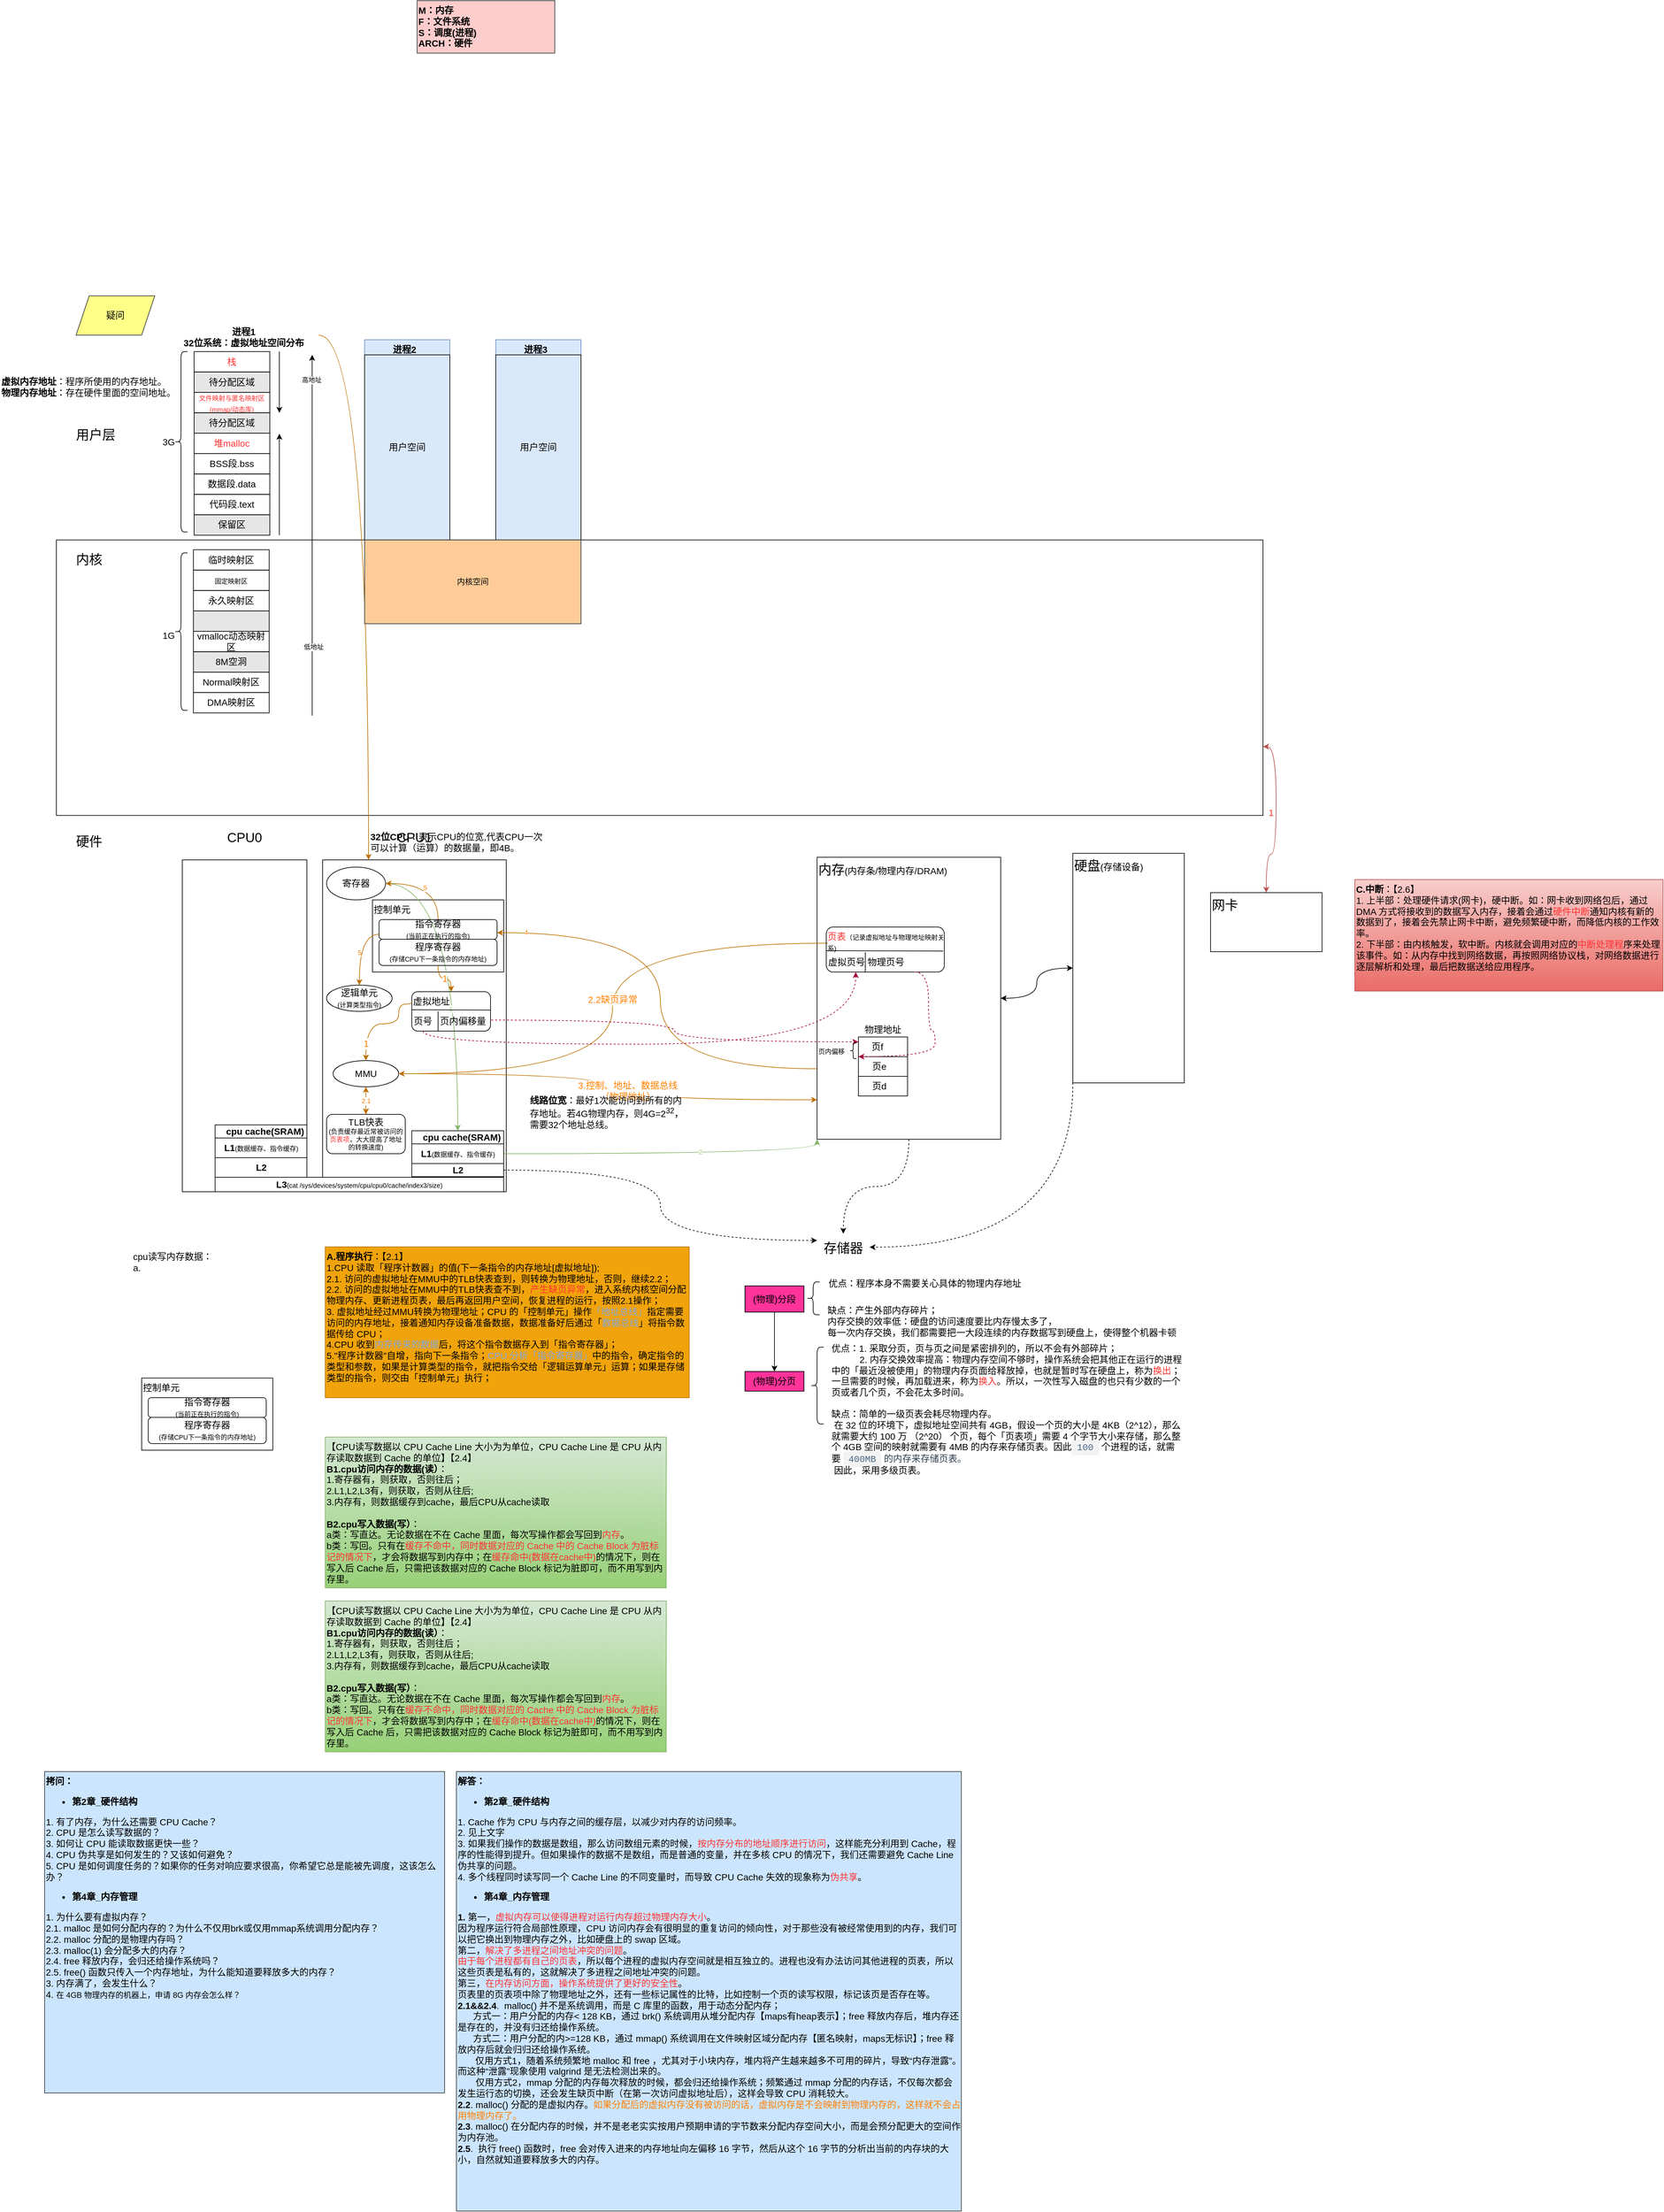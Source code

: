 <mxfile version="20.8.16" type="github" pages="2">
  <diagram name="第 1 页" id="mb5L1G1VlliarsaCnKUl">
    <mxGraphModel dx="2261" dy="1933" grid="1" gridSize="10" guides="1" tooltips="1" connect="1" arrows="1" fold="1" page="1" pageScale="1" pageWidth="827" pageHeight="1169" math="0" shadow="0">
      <root>
        <mxCell id="0" />
        <mxCell id="1" parent="0" />
        <mxCell id="umqZjqoOpSbpQqLyCYVw-2" value="" style="rounded=0;whiteSpace=wrap;html=1;" vertex="1" parent="1">
          <mxGeometry x="-10" y="522.22" width="1840" height="420" as="geometry" />
        </mxCell>
        <mxCell id="umqZjqoOpSbpQqLyCYVw-13" value="&lt;p style=&quot;&quot;&gt;&lt;span style=&quot;background-color: initial;&quot;&gt;CPU1&lt;/span&gt;&lt;/p&gt;" style="rounded=0;whiteSpace=wrap;html=1;fontSize=20;fillColor=none;align=center;horizontal=1;fontFamily=Helvetica;flipH=0;flipV=1;labelPosition=center;verticalLabelPosition=top;verticalAlign=bottom;" vertex="1" parent="1">
          <mxGeometry x="396" y="1010" width="280" height="506" as="geometry" />
        </mxCell>
        <mxCell id="umqZjqoOpSbpQqLyCYVw-123" value="控制单元" style="rounded=0;whiteSpace=wrap;html=1;fontFamily=Helvetica;fontSize=14;fontColor=#000000;fillColor=none;align=left;verticalAlign=top;" vertex="1" parent="1">
          <mxGeometry x="472" y="1071" width="200" height="110" as="geometry" />
        </mxCell>
        <mxCell id="umqZjqoOpSbpQqLyCYVw-5" value="&lt;font style=&quot;font-size: 20px;&quot;&gt;内核&lt;/font&gt;" style="rounded=0;whiteSpace=wrap;html=1;strokeColor=none;fillColor=none;" vertex="1" parent="1">
          <mxGeometry y="530" width="80" height="41" as="geometry" />
        </mxCell>
        <mxCell id="umqZjqoOpSbpQqLyCYVw-6" value="&lt;font style=&quot;font-size: 20px;&quot;&gt;硬件&lt;/font&gt;" style="rounded=0;whiteSpace=wrap;html=1;strokeColor=none;fillColor=none;" vertex="1" parent="1">
          <mxGeometry y="960" width="80" height="41" as="geometry" />
        </mxCell>
        <mxCell id="umqZjqoOpSbpQqLyCYVw-7" value="&lt;font style=&quot;font-size: 14px;&quot;&gt;cpu读写内存数据：&lt;br&gt;a.&lt;br&gt;&lt;/font&gt;" style="rounded=0;whiteSpace=wrap;html=1;strokeColor=none;fillColor=none;align=left;verticalAlign=top;" vertex="1" parent="1">
          <mxGeometry x="105.46" y="1600" width="210" height="90" as="geometry" />
        </mxCell>
        <mxCell id="umqZjqoOpSbpQqLyCYVw-8" value="&lt;p style=&quot;&quot;&gt;&lt;span style=&quot;background-color: initial;&quot;&gt;CPU0&lt;/span&gt;&lt;/p&gt;" style="rounded=0;whiteSpace=wrap;html=1;fontSize=20;fillColor=none;align=center;horizontal=1;fontFamily=Helvetica;flipH=0;flipV=1;labelPosition=center;verticalLabelPosition=top;verticalAlign=bottom;" vertex="1" parent="1">
          <mxGeometry x="182" y="1010" width="190" height="506" as="geometry" />
        </mxCell>
        <mxCell id="umqZjqoOpSbpQqLyCYVw-142" style="edgeStyle=orthogonalEdgeStyle;curved=1;rounded=0;orthogonalLoop=1;jettySize=auto;html=1;fontFamily=Helvetica;fontSize=10;fontColor=#7EA6E0;startArrow=none;startFill=0;endArrow=classic;endFill=1;fillColor=#d5e8d4;strokeColor=#82b366;gradientColor=#97d077;" edge="1" parent="1" source="umqZjqoOpSbpQqLyCYVw-14" target="umqZjqoOpSbpQqLyCYVw-23">
          <mxGeometry relative="1" as="geometry" />
        </mxCell>
        <mxCell id="umqZjqoOpSbpQqLyCYVw-144" value="1" style="edgeLabel;html=1;align=center;verticalAlign=middle;resizable=0;points=[];fontSize=10;fontFamily=Helvetica;fontColor=#97D077;" vertex="1" connectable="0" parent="umqZjqoOpSbpQqLyCYVw-142">
          <mxGeometry x="0.234" y="-11" relative="1" as="geometry">
            <mxPoint as="offset" />
          </mxGeometry>
        </mxCell>
        <mxCell id="umqZjqoOpSbpQqLyCYVw-14" value="寄存器" style="ellipse;whiteSpace=wrap;html=1;fontFamily=Helvetica;fontSize=14;fillColor=none;" vertex="1" parent="1">
          <mxGeometry x="402" y="1021" width="90" height="50" as="geometry" />
        </mxCell>
        <mxCell id="umqZjqoOpSbpQqLyCYVw-20" value="逻辑单元&lt;br&gt;&lt;font style=&quot;font-size: 10px;&quot;&gt;(计算类型指令)&lt;/font&gt;" style="ellipse;whiteSpace=wrap;html=1;fontFamily=Helvetica;fontSize=14;fillColor=none;" vertex="1" parent="1">
          <mxGeometry x="402" y="1201" width="100" height="40" as="geometry" />
        </mxCell>
        <mxCell id="umqZjqoOpSbpQqLyCYVw-39" style="edgeStyle=orthogonalEdgeStyle;curved=1;rounded=0;orthogonalLoop=1;jettySize=auto;html=1;exitX=0.5;exitY=1;exitDx=0;exitDy=0;dashed=1;fontFamily=Helvetica;fontSize=14;" edge="1" parent="1" source="umqZjqoOpSbpQqLyCYVw-21" target="umqZjqoOpSbpQqLyCYVw-33">
          <mxGeometry relative="1" as="geometry" />
        </mxCell>
        <mxCell id="umqZjqoOpSbpQqLyCYVw-129" style="edgeStyle=orthogonalEdgeStyle;curved=1;rounded=0;orthogonalLoop=1;jettySize=auto;html=1;exitX=0;exitY=0.75;exitDx=0;exitDy=0;entryX=0.95;entryY=0.455;entryDx=0;entryDy=0;entryPerimeter=0;fontFamily=Helvetica;fontSize=10;fontColor=#000000;startArrow=none;startFill=0;endArrow=classic;endFill=1;fillColor=#f0a30a;strokeColor=#BD7000;" edge="1" parent="1" source="umqZjqoOpSbpQqLyCYVw-21" target="umqZjqoOpSbpQqLyCYVw-123">
          <mxGeometry relative="1" as="geometry" />
        </mxCell>
        <mxCell id="umqZjqoOpSbpQqLyCYVw-130" value="4" style="edgeLabel;html=1;align=center;verticalAlign=middle;resizable=0;points=[];fontSize=10;fontFamily=Helvetica;fontColor=#FF8000;" vertex="1" connectable="0" parent="umqZjqoOpSbpQqLyCYVw-129">
          <mxGeometry x="0.179" y="12" relative="1" as="geometry">
            <mxPoint x="-193" y="-38" as="offset" />
          </mxGeometry>
        </mxCell>
        <mxCell id="I6BwEbaGJY3xJRhFpG0U-39" style="edgeStyle=orthogonalEdgeStyle;curved=1;rounded=0;orthogonalLoop=1;jettySize=auto;html=1;entryX=0;entryY=0.5;entryDx=0;entryDy=0;fontFamily=Helvetica;fontSize=14;fontColor=#FF8000;startArrow=classic;startFill=1;endArrow=classic;endFill=1;" edge="1" parent="1" source="umqZjqoOpSbpQqLyCYVw-21" target="umqZjqoOpSbpQqLyCYVw-22">
          <mxGeometry relative="1" as="geometry" />
        </mxCell>
        <mxCell id="umqZjqoOpSbpQqLyCYVw-21" value="&lt;font style=&quot;font-size: 20px;&quot;&gt;内存&lt;/font&gt;&lt;font style=&quot;font-size: 14px;&quot;&gt;(内存条/物理内存/DRAM)&lt;/font&gt;" style="rounded=0;whiteSpace=wrap;html=1;fontFamily=Helvetica;fontSize=14;fillColor=none;align=left;verticalAlign=top;" vertex="1" parent="1">
          <mxGeometry x="1150" y="1006" width="280" height="430" as="geometry" />
        </mxCell>
        <mxCell id="umqZjqoOpSbpQqLyCYVw-40" style="edgeStyle=orthogonalEdgeStyle;curved=1;rounded=0;orthogonalLoop=1;jettySize=auto;html=1;exitX=0;exitY=1;exitDx=0;exitDy=0;entryX=1;entryY=0.5;entryDx=0;entryDy=0;dashed=1;fontFamily=Helvetica;fontSize=14;" edge="1" parent="1" source="umqZjqoOpSbpQqLyCYVw-22" target="umqZjqoOpSbpQqLyCYVw-33">
          <mxGeometry relative="1" as="geometry" />
        </mxCell>
        <mxCell id="umqZjqoOpSbpQqLyCYVw-22" value="&lt;span style=&quot;font-size: 20px;&quot;&gt;硬盘&lt;/span&gt;&lt;font style=&quot;font-size: 14px;&quot;&gt;(存储设备)&lt;/font&gt;" style="rounded=0;whiteSpace=wrap;html=1;fontFamily=Helvetica;fontSize=14;fillColor=none;align=left;verticalAlign=top;" vertex="1" parent="1">
          <mxGeometry x="1540" y="1000" width="170" height="350" as="geometry" />
        </mxCell>
        <mxCell id="umqZjqoOpSbpQqLyCYVw-143" style="edgeStyle=orthogonalEdgeStyle;curved=1;rounded=0;orthogonalLoop=1;jettySize=auto;html=1;entryX=0;entryY=1;entryDx=0;entryDy=0;fontFamily=Helvetica;fontSize=10;fontColor=#7EA6E0;startArrow=none;startFill=0;endArrow=classic;endFill=1;fillColor=#d5e8d4;strokeColor=#82b366;gradientColor=#97d077;" edge="1" parent="1" source="umqZjqoOpSbpQqLyCYVw-23" target="umqZjqoOpSbpQqLyCYVw-21">
          <mxGeometry relative="1" as="geometry" />
        </mxCell>
        <mxCell id="umqZjqoOpSbpQqLyCYVw-145" value="2" style="edgeLabel;html=1;align=center;verticalAlign=middle;resizable=0;points=[];fontSize=10;fontFamily=Helvetica;fontColor=#97D077;" vertex="1" connectable="0" parent="umqZjqoOpSbpQqLyCYVw-143">
          <mxGeometry x="0.198" y="3" relative="1" as="geometry">
            <mxPoint as="offset" />
          </mxGeometry>
        </mxCell>
        <mxCell id="umqZjqoOpSbpQqLyCYVw-23" value="&amp;nbsp; &amp;nbsp;cpu cache(SRAM)" style="swimlane;childLayout=stackLayout;resizeParent=1;resizeParentMax=0;horizontal=1;startSize=20;horizontalStack=0;html=1;fontFamily=Helvetica;fontSize=14;fillColor=none;" vertex="1" parent="1">
          <mxGeometry x="532" y="1423" width="140" height="70" as="geometry">
            <mxRectangle x="420" y="1420" width="160" height="30" as="alternateBounds" />
          </mxGeometry>
        </mxCell>
        <mxCell id="umqZjqoOpSbpQqLyCYVw-24" value="L1&lt;span style=&quot;font-weight: normal;&quot;&gt;&lt;font style=&quot;font-size: 10px;&quot;&gt;(数据缓存、指令缓存)&lt;/font&gt;&lt;/span&gt;" style="swimlane;startSize=180;horizontal=1;html=1;fontFamily=Helvetica;fontSize=14;fillColor=none;" vertex="1" parent="umqZjqoOpSbpQqLyCYVw-23">
          <mxGeometry y="20" width="140" height="30" as="geometry" />
        </mxCell>
        <mxCell id="umqZjqoOpSbpQqLyCYVw-25" value="L2" style="swimlane;startSize=180;horizontal=1;html=1;fontFamily=Helvetica;fontSize=14;fillColor=none;" vertex="1" parent="umqZjqoOpSbpQqLyCYVw-23">
          <mxGeometry y="50" width="140" height="20" as="geometry" />
        </mxCell>
        <mxCell id="umqZjqoOpSbpQqLyCYVw-27" style="edgeStyle=orthogonalEdgeStyle;rounded=0;orthogonalLoop=1;jettySize=auto;html=1;exitX=0.5;exitY=1;exitDx=0;exitDy=0;fontFamily=Helvetica;fontSize=14;" edge="1" parent="umqZjqoOpSbpQqLyCYVw-23" source="umqZjqoOpSbpQqLyCYVw-25" target="umqZjqoOpSbpQqLyCYVw-25">
          <mxGeometry relative="1" as="geometry" />
        </mxCell>
        <mxCell id="umqZjqoOpSbpQqLyCYVw-70" style="edgeStyle=orthogonalEdgeStyle;curved=1;rounded=0;orthogonalLoop=1;jettySize=auto;html=1;exitX=0.5;exitY=1;exitDx=0;exitDy=0;entryX=0.5;entryY=0;entryDx=0;entryDy=0;dashed=1;fontFamily=Helvetica;fontSize=14;fontColor=#FF3333;strokeColor=none;endArrow=blockThin;endFill=1;" edge="1" parent="1" source="umqZjqoOpSbpQqLyCYVw-28">
          <mxGeometry relative="1" as="geometry">
            <mxPoint x="462" y="1386" as="targetPoint" />
          </mxGeometry>
        </mxCell>
        <mxCell id="I6BwEbaGJY3xJRhFpG0U-53" value="" style="edgeStyle=orthogonalEdgeStyle;curved=1;rounded=0;orthogonalLoop=1;jettySize=auto;html=1;strokeColor=#FF8000;fontFamily=Helvetica;fontSize=14;fontColor=#FF3333;startArrow=none;startFill=0;endArrow=classic;endFill=1;" edge="1" parent="1" source="umqZjqoOpSbpQqLyCYVw-28" target="I6BwEbaGJY3xJRhFpG0U-35">
          <mxGeometry relative="1" as="geometry" />
        </mxCell>
        <mxCell id="umqZjqoOpSbpQqLyCYVw-28" value="MMU" style="ellipse;whiteSpace=wrap;html=1;fontFamily=Helvetica;fontSize=14;fillColor=none;" vertex="1" parent="1">
          <mxGeometry x="412" y="1316" width="100" height="40" as="geometry" />
        </mxCell>
        <mxCell id="umqZjqoOpSbpQqLyCYVw-33" value="&lt;span style=&quot;font-size: 20px;&quot;&gt;存储器&lt;/span&gt;" style="rounded=0;whiteSpace=wrap;html=1;strokeColor=none;fillColor=none;" vertex="1" parent="1">
          <mxGeometry x="1150" y="1580" width="80" height="41" as="geometry" />
        </mxCell>
        <mxCell id="umqZjqoOpSbpQqLyCYVw-35" style="edgeStyle=orthogonalEdgeStyle;rounded=0;orthogonalLoop=1;jettySize=auto;html=1;entryX=0;entryY=0.25;entryDx=0;entryDy=0;fontFamily=Helvetica;fontSize=14;curved=1;dashed=1;" edge="1" parent="1" source="umqZjqoOpSbpQqLyCYVw-25" target="umqZjqoOpSbpQqLyCYVw-33">
          <mxGeometry relative="1" as="geometry" />
        </mxCell>
        <mxCell id="umqZjqoOpSbpQqLyCYVw-128" value="2.1" style="edgeStyle=orthogonalEdgeStyle;curved=1;rounded=0;orthogonalLoop=1;jettySize=auto;html=1;entryX=0.5;entryY=1;entryDx=0;entryDy=0;fontFamily=Helvetica;fontSize=10;fontColor=#FF8000;startArrow=classic;startFill=1;endArrow=classic;endFill=1;exitX=0.5;exitY=0;exitDx=0;exitDy=0;fillColor=#f0a30a;strokeColor=#BD7000;" edge="1" parent="1" source="I6BwEbaGJY3xJRhFpG0U-35" target="umqZjqoOpSbpQqLyCYVw-28">
          <mxGeometry relative="1" as="geometry">
            <mxPoint x="462" y="1386" as="sourcePoint" />
            <mxPoint as="offset" />
          </mxGeometry>
        </mxCell>
        <mxCell id="umqZjqoOpSbpQqLyCYVw-76" value="&lt;span style=&quot;font-size: 20px;&quot;&gt;用户层&lt;/span&gt;" style="rounded=0;whiteSpace=wrap;html=1;strokeColor=none;fillColor=none;" vertex="1" parent="1">
          <mxGeometry x="10" y="340" width="80" height="41" as="geometry" />
        </mxCell>
        <mxCell id="umqZjqoOpSbpQqLyCYVw-79" value="&lt;font style=&quot;font-size: 14px;&quot;&gt;&lt;b&gt;32位CPU&lt;/b&gt;：表示CPU的位宽,代表CPU一次可以计算（运算）的数据量，即4B。&lt;br&gt;&lt;br&gt;&lt;/font&gt;" style="rounded=0;whiteSpace=wrap;html=1;strokeColor=none;fillColor=none;align=left;verticalAlign=top;" vertex="1" parent="1">
          <mxGeometry x="467" y="960" width="270" height="50" as="geometry" />
        </mxCell>
        <mxCell id="umqZjqoOpSbpQqLyCYVw-115" value="&lt;font style=&quot;font-size: 14px;&quot;&gt;&lt;b&gt;A.程序执行&lt;/b&gt;：【2.1】&lt;br&gt;1.CPU 读取「程序计数器」的值(下一条指令的内存地址[虚拟地址]);&lt;br&gt;2.1. 访问的虚拟地址在MMU中的TLB快表查到，则转换为物理地址，否则，继续2.2；&lt;br&gt;2.2. 访问的虚拟地址在MMU中的TLB快表查不到，&lt;font color=&quot;#ff3333&quot;&gt;产生缺页异常&lt;/font&gt;，进入系统内核空间分配物理内存、更新进程页表，最后再返回用户空间，恢复进程的运行，按照2.1操作；&lt;br&gt;3. 虚拟地址经过MMU转换为物理地址；CPU 的「控制单元」操作&lt;font color=&quot;#7ea6e0&quot;&gt;「地址总线」&lt;/font&gt;指定需要访问的内存地址，接着通知内存设备准备数据，数据准备好后通过「&lt;font color=&quot;#7ea6e0&quot;&gt;数据总线&lt;/font&gt;」将指令数据传给 CPU；&lt;br&gt;4.CPU 收到&lt;font color=&quot;#7ea6e0&quot;&gt;内存传来的数据&lt;/font&gt;后，将这个指令数据存入到「指令寄存器」；&lt;br&gt;5.&quot;程序计数器&quot;自增，指向下一条指令；&lt;font color=&quot;#7ea6e0&quot;&gt;CPU 分析「指令寄存器」&lt;/font&gt;中的指令，确定指令的类型和参数，如果是计算类型的指令，就把指令交给「逻辑运算单元」运算；如果是存储类型的指令，则交由「控制单元」执行；&lt;br&gt;&lt;/font&gt;" style="rounded=0;whiteSpace=wrap;html=1;strokeColor=#BD7000;fillColor=#f0a30a;align=left;verticalAlign=top;fontColor=#000000;" vertex="1" parent="1">
          <mxGeometry x="400" y="1600" width="555" height="230" as="geometry" />
        </mxCell>
        <mxCell id="umqZjqoOpSbpQqLyCYVw-117" value="" style="group" vertex="1" connectable="0" parent="1">
          <mxGeometry x="130" y="1800" width="190" height="110" as="geometry" />
        </mxCell>
        <mxCell id="umqZjqoOpSbpQqLyCYVw-118" value="指令寄存器&lt;br&gt;&lt;font style=&quot;font-size: 10px;&quot;&gt;(当前正在执行的指令)&lt;/font&gt;" style="rounded=1;whiteSpace=wrap;html=1;fontFamily=Helvetica;fontSize=14;fontColor=#000000;fillColor=none;" vertex="1" parent="umqZjqoOpSbpQqLyCYVw-117">
          <mxGeometry y="30" width="180" height="30" as="geometry" />
        </mxCell>
        <mxCell id="umqZjqoOpSbpQqLyCYVw-119" value="程序寄存器&lt;br&gt;&lt;font style=&quot;font-size: 10px;&quot;&gt;(存储CPU下一条指令的内存地址)&lt;/font&gt;" style="rounded=1;whiteSpace=wrap;html=1;fontFamily=Helvetica;fontSize=14;fontColor=#000000;fillColor=none;" vertex="1" parent="umqZjqoOpSbpQqLyCYVw-117">
          <mxGeometry y="60" width="180" height="40" as="geometry" />
        </mxCell>
        <mxCell id="umqZjqoOpSbpQqLyCYVw-116" value="控制单元" style="rounded=0;whiteSpace=wrap;html=1;fontFamily=Helvetica;fontSize=14;fontColor=#000000;fillColor=none;align=left;verticalAlign=top;" vertex="1" parent="umqZjqoOpSbpQqLyCYVw-117">
          <mxGeometry x="-10" width="200" height="110" as="geometry" />
        </mxCell>
        <mxCell id="umqZjqoOpSbpQqLyCYVw-131" style="edgeStyle=orthogonalEdgeStyle;curved=1;rounded=0;orthogonalLoop=1;jettySize=auto;html=1;fontFamily=Helvetica;fontSize=10;fontColor=#000000;startArrow=none;startFill=0;endArrow=classic;endFill=1;exitX=0;exitY=0.75;exitDx=0;exitDy=0;fillColor=#f0a30a;strokeColor=#BD7000;" edge="1" parent="1" source="umqZjqoOpSbpQqLyCYVw-121" target="umqZjqoOpSbpQqLyCYVw-20">
          <mxGeometry relative="1" as="geometry">
            <Array as="points">
              <mxPoint x="452" y="1124" />
            </Array>
          </mxGeometry>
        </mxCell>
        <mxCell id="umqZjqoOpSbpQqLyCYVw-132" value="5" style="edgeLabel;html=1;align=center;verticalAlign=middle;resizable=0;points=[];fontSize=10;fontFamily=Helvetica;fontColor=#FF8000;" vertex="1" connectable="0" parent="umqZjqoOpSbpQqLyCYVw-131">
          <mxGeometry x="-0.004" y="7" relative="1" as="geometry">
            <mxPoint x="-7" y="4" as="offset" />
          </mxGeometry>
        </mxCell>
        <mxCell id="umqZjqoOpSbpQqLyCYVw-139" style="edgeStyle=orthogonalEdgeStyle;curved=1;rounded=0;orthogonalLoop=1;jettySize=auto;html=1;entryX=1;entryY=0.5;entryDx=0;entryDy=0;fontFamily=Helvetica;fontSize=10;fontColor=#000000;startArrow=none;startFill=0;endArrow=classic;endFill=1;fillColor=#f0a30a;strokeColor=#BD7000;" edge="1" parent="1" source="umqZjqoOpSbpQqLyCYVw-121" target="umqZjqoOpSbpQqLyCYVw-14">
          <mxGeometry relative="1" as="geometry" />
        </mxCell>
        <mxCell id="umqZjqoOpSbpQqLyCYVw-140" value="&lt;font color=&quot;#ff8000&quot;&gt;5&lt;/font&gt;" style="edgeLabel;html=1;align=center;verticalAlign=middle;resizable=0;points=[];fontSize=10;fontFamily=Helvetica;fontColor=#000000;" vertex="1" connectable="0" parent="umqZjqoOpSbpQqLyCYVw-139">
          <mxGeometry x="-0.352" y="17" relative="1" as="geometry">
            <mxPoint x="-3" y="-6" as="offset" />
          </mxGeometry>
        </mxCell>
        <mxCell id="umqZjqoOpSbpQqLyCYVw-121" value="指令寄存器&lt;br&gt;&lt;font style=&quot;font-size: 10px;&quot;&gt;(当前正在执行的指令)&lt;/font&gt;" style="rounded=1;whiteSpace=wrap;html=1;fontFamily=Helvetica;fontSize=14;fontColor=#000000;fillColor=none;" vertex="1" parent="1">
          <mxGeometry x="482" y="1101" width="180" height="30" as="geometry" />
        </mxCell>
        <mxCell id="I6BwEbaGJY3xJRhFpG0U-74" value="1" style="edgeStyle=orthogonalEdgeStyle;curved=1;rounded=0;orthogonalLoop=1;jettySize=auto;html=1;strokeColor=#BD7000;fontFamily=Helvetica;fontSize=14;fontColor=#FF8000;startArrow=none;startFill=0;endArrow=classic;endFill=1;fillColor=#f0a30a;" edge="1" parent="1" source="umqZjqoOpSbpQqLyCYVw-122" target="I6BwEbaGJY3xJRhFpG0U-66">
          <mxGeometry relative="1" as="geometry" />
        </mxCell>
        <mxCell id="umqZjqoOpSbpQqLyCYVw-122" value="程序寄存器&lt;br&gt;&lt;font style=&quot;font-size: 10px;&quot;&gt;(存储CPU下一条指令的内存地址)&lt;/font&gt;" style="rounded=1;whiteSpace=wrap;html=1;fontFamily=Helvetica;fontSize=14;fontColor=#000000;fillColor=none;" vertex="1" parent="1">
          <mxGeometry x="482" y="1131" width="180" height="40" as="geometry" />
        </mxCell>
        <mxCell id="umqZjqoOpSbpQqLyCYVw-133" value="&amp;nbsp; &amp;nbsp;cpu cache(SRAM)" style="swimlane;childLayout=stackLayout;resizeParent=1;resizeParentMax=0;horizontal=1;startSize=20;horizontalStack=0;html=1;fontFamily=Helvetica;fontSize=14;fillColor=none;" vertex="1" parent="1">
          <mxGeometry x="232" y="1414" width="140" height="80" as="geometry">
            <mxRectangle x="420" y="1420" width="160" height="30" as="alternateBounds" />
          </mxGeometry>
        </mxCell>
        <mxCell id="umqZjqoOpSbpQqLyCYVw-134" value="L1&lt;span style=&quot;font-weight: normal;&quot;&gt;&lt;font style=&quot;font-size: 10px;&quot;&gt;(数据缓存、指令缓存)&lt;/font&gt;&lt;/span&gt;" style="swimlane;startSize=180;horizontal=1;html=1;fontFamily=Helvetica;fontSize=14;fillColor=none;" vertex="1" parent="umqZjqoOpSbpQqLyCYVw-133">
          <mxGeometry y="20" width="140" height="30" as="geometry" />
        </mxCell>
        <mxCell id="umqZjqoOpSbpQqLyCYVw-135" value="L2" style="swimlane;startSize=180;horizontal=1;html=1;fontFamily=Helvetica;fontSize=14;fillColor=none;" vertex="1" parent="umqZjqoOpSbpQqLyCYVw-133">
          <mxGeometry y="50" width="140" height="30" as="geometry" />
        </mxCell>
        <mxCell id="umqZjqoOpSbpQqLyCYVw-136" style="edgeStyle=orthogonalEdgeStyle;rounded=0;orthogonalLoop=1;jettySize=auto;html=1;exitX=0.5;exitY=1;exitDx=0;exitDy=0;fontFamily=Helvetica;fontSize=14;" edge="1" parent="umqZjqoOpSbpQqLyCYVw-133" source="umqZjqoOpSbpQqLyCYVw-135" target="umqZjqoOpSbpQqLyCYVw-135">
          <mxGeometry relative="1" as="geometry" />
        </mxCell>
        <mxCell id="umqZjqoOpSbpQqLyCYVw-137" value="&lt;b&gt;&lt;font style=&quot;font-size: 14px;&quot;&gt;L3&lt;/font&gt;&lt;/b&gt;(cat /sys/devices/system/cpu/cpu0/cache/index3/size)" style="rounded=0;whiteSpace=wrap;html=1;fontFamily=Helvetica;fontSize=10;" vertex="1" parent="1">
          <mxGeometry x="232" y="1494" width="440" height="22" as="geometry" />
        </mxCell>
        <mxCell id="umqZjqoOpSbpQqLyCYVw-63" value="3.控制、地址、数据总线&lt;br&gt;&lt;font&gt;（物理地址）&lt;/font&gt;" style="edgeStyle=orthogonalEdgeStyle;curved=1;rounded=0;orthogonalLoop=1;jettySize=auto;html=1;entryX=0;entryY=0.86;entryDx=0;entryDy=0;entryPerimeter=0;fontFamily=Helvetica;fontSize=14;fontColor=#FF8000;exitX=1;exitY=0.5;exitDx=0;exitDy=0;startArrow=none;startFill=0;fillColor=#f0a30a;strokeColor=#BD7000;" edge="1" parent="1" source="umqZjqoOpSbpQqLyCYVw-28" target="umqZjqoOpSbpQqLyCYVw-21">
          <mxGeometry x="0.017" y="30" relative="1" as="geometry">
            <mxPoint as="offset" />
          </mxGeometry>
        </mxCell>
        <mxCell id="umqZjqoOpSbpQqLyCYVw-80" value="&lt;font style=&quot;font-size: 14px;&quot;&gt;&lt;b&gt;线路位宽&lt;/b&gt;：最好1次能访问到所有的内存地址。若4G物理内存，则4G=2&lt;sup&gt;32&lt;/sup&gt;，需要32个地址总线。&lt;br&gt;&lt;/font&gt;" style="rounded=0;whiteSpace=wrap;html=1;strokeColor=none;fillColor=none;align=left;verticalAlign=top;" vertex="1" parent="1">
          <mxGeometry x="710" y="1362" width="240" height="60" as="geometry" />
        </mxCell>
        <mxCell id="umqZjqoOpSbpQqLyCYVw-141" value="&lt;font style=&quot;font-size: 14px;&quot;&gt;【CPU读写数据以 CPU Cache Line 大小为为单位，CPU Cache Line 是 CPU 从内存读取数据到 Cache 的单位】【2.4】&lt;b&gt;&lt;br&gt;B1.cpu访问内存的数据(读）&lt;/b&gt;：&lt;br&gt;1.寄存器有，则获取，否则往后；&lt;br&gt;2.L1,L2,L3有，则获取，否则从往后;&lt;br&gt;3.内存有，则数据缓存到cache，最后CPU从cache读取&lt;br&gt;&lt;br&gt;&lt;b style=&quot;border-color: var(--border-color);&quot;&gt;B2.cpu写入数据(写）&lt;/b&gt;：&lt;br style=&quot;border-color: var(--border-color);&quot;&gt;a类：写直达。无论数据在不在 Cache 里面，每次写操作都会写回到&lt;font style=&quot;border-color: var(--border-color);&quot; color=&quot;#ff3333&quot;&gt;内存&lt;/font&gt;。&lt;br style=&quot;border-color: var(--border-color);&quot;&gt;b类：写回。只有在&lt;font style=&quot;border-color: var(--border-color);&quot; color=&quot;#ff3333&quot;&gt;缓存不命中，同时数据对应的 Cache 中的 Cache Block 为脏标记的情况下&lt;/font&gt;，才会将数据写到内存中；在&lt;font style=&quot;border-color: var(--border-color);&quot; color=&quot;#ff3333&quot;&gt;缓存命中(数据在cache中)&lt;/font&gt;的情况下，则在写入后 Cache 后，只需把该数据对应的 Cache Block 标记为脏即可，而不用写到内存里。&lt;br style=&quot;border-color: var(--border-color);&quot;&gt;&lt;/font&gt;" style="rounded=0;whiteSpace=wrap;html=1;strokeColor=#82b366;fillColor=#d5e8d4;align=left;verticalAlign=top;gradientColor=#97d077;" vertex="1" parent="1">
          <mxGeometry x="400" y="1890" width="520" height="230" as="geometry" />
        </mxCell>
        <mxCell id="umqZjqoOpSbpQqLyCYVw-147" value="&lt;font style=&quot;font-size: 14px;&quot;&gt;&lt;b&gt;拷问：&lt;br&gt;&lt;ul&gt;&lt;li&gt;&lt;font style=&quot;&quot;&gt;&lt;b&gt;第2章_硬件结构&lt;/b&gt;&lt;/font&gt;&lt;/li&gt;&lt;/ul&gt;&lt;/b&gt;&lt;div style=&quot;&quot;&gt;&lt;span style=&quot;font-size: 14px;&quot;&gt;1. 有了内存，为什么还需要 CPU Cache？&lt;/span&gt;&lt;/div&gt;&lt;div style=&quot;&quot;&gt;&lt;span style=&quot;font-size: 14px;&quot;&gt;2. CPU 是怎么读写数据的？&lt;/span&gt;&lt;/div&gt;&lt;div style=&quot;&quot;&gt;&lt;span style=&quot;font-size: 14px;&quot;&gt;3. 如何让 CPU 能读取数据更快一些？&lt;/span&gt;&lt;/div&gt;&lt;div style=&quot;&quot;&gt;&lt;span style=&quot;font-size: 14px;&quot;&gt;4. CPU 伪共享是如何发生的？又该如何避免？&lt;/span&gt;&lt;/div&gt;&lt;div style=&quot;&quot;&gt;&lt;span style=&quot;font-size: 14px;&quot;&gt;5. CPU 是如何调度任务的？如果你的任务对响应要求很高，你希望它总是能被先调度，这该怎么办？&lt;/span&gt;&lt;/div&gt;&lt;div style=&quot;&quot;&gt;&lt;ul&gt;&lt;li&gt;&lt;span style=&quot;font-size: 14px;&quot;&gt;&lt;b&gt;第4章_内存管理&lt;/b&gt;&lt;/span&gt;&lt;/li&gt;&lt;/ul&gt;&lt;/div&gt;&lt;div style=&quot;&quot;&gt;&lt;span style=&quot;font-size: 14px;&quot;&gt;1. 为什么要有虚拟内存？&lt;/span&gt;&lt;/div&gt;&lt;div style=&quot;&quot;&gt;&lt;div&gt;2.1. malloc 是如何分配内存的？为什么不仅用brk或仅用mmap系统调用分配内存？&lt;/div&gt;&lt;div&gt;2.2. malloc 分配的是物理内存吗？&lt;/div&gt;&lt;div&gt;2.3. malloc(1) 会分配多大的内存？&lt;/div&gt;&lt;div&gt;2.4. free 释放内存，会归还给操作系统吗？&lt;/div&gt;&lt;div&gt;2.5. free() 函数只传入一个内存地址，为什么能知道要释放多大的内存？&lt;/div&gt;&lt;/div&gt;&lt;div style=&quot;&quot;&gt;&lt;span style=&quot;font-size: 14px;&quot;&gt;3. 内存满了，会发生什么？&lt;/span&gt;&lt;/div&gt;&lt;/font&gt;&lt;span style=&quot;font-size: 14px;&quot;&gt;4.&amp;nbsp;&lt;/span&gt;在 4GB 物理内存的机器上，申请 8G 内存会怎么样？" style="rounded=0;whiteSpace=wrap;html=1;strokeColor=#36393d;fillColor=#cce5ff;align=left;verticalAlign=top;" vertex="1" parent="1">
          <mxGeometry x="-28" y="2400" width="610" height="490" as="geometry" />
        </mxCell>
        <mxCell id="umqZjqoOpSbpQqLyCYVw-149" value="&lt;font style=&quot;font-size: 14px;&quot;&gt;&lt;font style=&quot;font-size: 14px;&quot;&gt;&lt;b style=&quot;&quot;&gt;解答：&lt;br&gt;&lt;ul style=&quot;&quot;&gt;&lt;li&gt;&lt;font style=&quot;font-size: 14px;&quot;&gt;&lt;b&gt;第2章_硬件结构&lt;/b&gt;&lt;/font&gt;&amp;nbsp;&lt;/li&gt;&lt;/ul&gt;&lt;/b&gt;&lt;/font&gt;1. Cache 作为 CPU 与内存之间的缓存层，以减少对内存的访问频率。&lt;br&gt;2. 见上文字&lt;br&gt;3.&amp;nbsp;如果我们操作的数据是数组，那么访问数组元素的时候，&lt;font style=&quot;font-size: 14px;&quot; color=&quot;#ff3333&quot;&gt;按内存分布的地址顺序进行访问&lt;/font&gt;，这样能充分利用到 Cache，程序的性能得到提升。但如果操作的数据不是数组，而是普通的变量，并在多核 CPU 的情况下，我们还需要避免 Cache Line 伪共享的问题。&lt;br&gt;4.&amp;nbsp;多个线程同时读写同一个 Cache Line 的不同变量时，而导致 CPU Cache 失效的现象称为&lt;font style=&quot;font-size: 14px;&quot; color=&quot;#ff3333&quot;&gt;伪共享&lt;/font&gt;。&lt;br&gt;&lt;/font&gt;&lt;ul style=&quot;border-color: var(--border-color); font-size: 14px;&quot;&gt;&lt;li style=&quot;border-color: var(--border-color);&quot;&gt;&lt;b style=&quot;border-color: var(--border-color);&quot;&gt;&lt;font style=&quot;font-size: 14px;&quot;&gt;第4章_内存管理&lt;/font&gt;&lt;/b&gt;&lt;/li&gt;&lt;/ul&gt;&lt;p style=&quot;font-size: 14px;&quot;&gt;&lt;/p&gt;&lt;div style=&quot;font-size: 14px;&quot;&gt;&lt;font style=&quot;font-size: 14px;&quot;&gt;&lt;b&gt;1.&lt;/b&gt;&amp;nbsp;第一，&lt;font style=&quot;font-size: 14px;&quot; color=&quot;#ff3333&quot;&gt;虚拟内存可以使得进程对运行内存超过物理内存大小&lt;/font&gt;。&lt;/font&gt;&lt;/div&gt;&lt;font style=&quot;font-size: 14px;&quot;&gt;&lt;span style=&quot;background-color: initial;&quot;&gt;因为程序运行符合局部性原理，CPU 访问内存会有很明显的重复访问的倾向性，对于那些没有被经常使用到的内存，我们可以把它换出到物理内存之外，比如硬盘上的 swap 区域。&lt;/span&gt;&lt;br&gt;&lt;span style=&quot;background-color: initial;&quot;&gt;第二，&lt;/span&gt;&lt;font style=&quot;background-color: initial; font-size: 14px;&quot; color=&quot;#ff3333&quot;&gt;解决了多进程之间地址冲突的问题&lt;/font&gt;&lt;span style=&quot;background-color: initial;&quot;&gt;。&lt;/span&gt;&lt;br&gt;&lt;span style=&quot;background-color: initial;&quot;&gt;&lt;font style=&quot;font-size: 14px;&quot; color=&quot;#ff3333&quot;&gt;由于每个进程都有自己的页表&lt;/font&gt;，所以每个进程的虚拟内存空间就是相互独立的。进程也没有办法访问其他进程的页表，所以这些页表是私有的，这就解决了多进程之间地址冲突的问题。&lt;/span&gt;&lt;br&gt;&lt;span style=&quot;background-color: initial;&quot;&gt;第三，&lt;/span&gt;&lt;font style=&quot;background-color: initial; font-size: 14px;&quot; color=&quot;#ff3333&quot;&gt;在内存访问方面，操作系统提供了更好的安全性&lt;/font&gt;&lt;span style=&quot;background-color: initial;&quot;&gt;。&lt;/span&gt;&lt;br&gt;&lt;/font&gt;&lt;div style=&quot;font-size: 14px;&quot;&gt;&lt;font style=&quot;font-size: 14px;&quot;&gt;页表里的页表项中除了物理地址之外，还有一些标记属性的比特，比如控制一个页的读写权限，标记该页是否存在等。&lt;/font&gt;&lt;/div&gt;&lt;div style=&quot;font-size: 14px;&quot;&gt;&lt;font style=&quot;font-size: 14px;&quot;&gt;&lt;b&gt;2.1&amp;amp;&amp;amp;2.4&lt;/b&gt;.&amp;nbsp;&amp;nbsp;malloc() 并不是系统调用，而是 C 库里的函数，用于动态分配内存；&lt;/font&gt;&lt;/div&gt;&lt;div style=&quot;font-size: 14px;&quot;&gt;&lt;span style=&quot;background-color: initial;&quot;&gt;&amp;nbsp; &amp;nbsp; &amp;nbsp; 方式一：用户分配的内存&amp;lt; 128 KB，通过 brk() 系统调用从堆分配内存【maps有heap表示】；free 释放内存后，堆内&lt;/span&gt;&lt;span style=&quot;background-color: initial;&quot;&gt;存还是存在的，并没有归还给操作系统。&amp;nbsp;&lt;/span&gt;&lt;/div&gt;&lt;div style=&quot;&quot;&gt;&lt;font style=&quot;&quot;&gt;&lt;div style=&quot;font-size: 14px;&quot;&gt;&amp;nbsp; &amp;nbsp; &amp;nbsp; 方式二：用户分配的内&amp;gt;=128 KB，通过 mmap() 系统调用在文件映射区域分配内存【匿名映射，maps无标识】；free 释放内存后就会归归还给操作系统。&lt;/div&gt;&lt;div style=&quot;&quot;&gt;&amp;nbsp; &amp;nbsp; &amp;nbsp; &amp;nbsp;&amp;nbsp;&lt;span style=&quot;background-color: initial; font-size: 14px;&quot;&gt;仅用方式1，随着系统频繁地 malloc 和 free ，尤其对于小块内存，堆内将产生越来越多不可用的碎片，导致“内存泄露”。而这种“泄露”现象使用 valgrind 是无法检测出来的。&lt;/span&gt;&lt;/div&gt;&lt;/font&gt;&lt;div style=&quot;&quot;&gt;&lt;span style=&quot;font-size: 14px;&quot;&gt;&amp;nbsp; &amp;nbsp; &amp;nbsp; &amp;nbsp;仅用方式2，mmap 分配的内存每次释放的时候，都会归还给操作系统；频繁通过 mmap 分配的内存话，不仅每次都会发生运行态的切换，还会发生缺页中断（在第一次访问虚拟地址后），这样会导致 CPU 消耗较大。&lt;/span&gt;&lt;/div&gt;&lt;div style=&quot;&quot;&gt;&lt;span style=&quot;font-size: 14px; background-color: initial;&quot;&gt;&lt;b&gt;2.2&lt;/b&gt;. malloc() 分配的是虚拟内存。&lt;/span&gt;&lt;font style=&quot;font-size: 14px; background-color: initial;&quot; color=&quot;#ff8000&quot;&gt;如果分配后的虚拟内存没有被访问的话，虚拟内存是不会映射到物理内存的，这样就不会占用物理内存了。&lt;/font&gt;&lt;br&gt;&lt;/div&gt;&lt;/div&gt;&lt;div style=&quot;font-size: 14px;&quot;&gt;&lt;font style=&quot;font-size: 14px;&quot;&gt;&lt;b&gt;2.3&lt;/b&gt;.&amp;nbsp;malloc() 在分配内存的时候，并不是老老实实按用户预期申请的字节数来分配内存空间大小，而是会预分配更大的空间作为内存池。&lt;/font&gt;&lt;/div&gt;&lt;div style=&quot;font-size: 14px;&quot;&gt;&lt;font style=&quot;font-size: 14px;&quot;&gt;&lt;b&gt;2.5&lt;/b&gt;.&amp;nbsp;&amp;nbsp;执行 free() 函数时，free 会对传入进来的内存地址向左偏移 16 字节，然后从这个 16 字节的分析出当前的内存块的大小，自然就知道要释放多大的内存。&lt;/font&gt;&lt;/div&gt;&lt;p&gt;&lt;/p&gt;" style="rounded=0;whiteSpace=wrap;html=1;strokeColor=#36393d;fillColor=#cce5ff;align=left;verticalAlign=top;" vertex="1" parent="1">
          <mxGeometry x="600" y="2400" width="770" height="670" as="geometry" />
        </mxCell>
        <mxCell id="umqZjqoOpSbpQqLyCYVw-150" value="&lt;font style=&quot;font-size: 14px;&quot;&gt;【CPU读写数据以 CPU Cache Line 大小为为单位，CPU Cache Line 是 CPU 从内存读取数据到 Cache 的单位】【2.4】&lt;b&gt;&lt;br&gt;B1.cpu访问内存的数据(读）&lt;/b&gt;：&lt;br&gt;1.寄存器有，则获取，否则往后；&lt;br&gt;2.L1,L2,L3有，则获取，否则从往后;&lt;br&gt;3.内存有，则数据缓存到cache，最后CPU从cache读取&lt;br&gt;&lt;br&gt;&lt;b style=&quot;border-color: var(--border-color);&quot;&gt;B2.cpu写入数据(写）&lt;/b&gt;：&lt;br style=&quot;border-color: var(--border-color);&quot;&gt;a类：写直达。无论数据在不在 Cache 里面，每次写操作都会写回到&lt;font style=&quot;border-color: var(--border-color);&quot; color=&quot;#ff3333&quot;&gt;内存&lt;/font&gt;。&lt;br style=&quot;border-color: var(--border-color);&quot;&gt;b类：写回。只有在&lt;font style=&quot;border-color: var(--border-color);&quot; color=&quot;#ff3333&quot;&gt;缓存不命中，同时数据对应的 Cache 中的 Cache Block 为脏标记的情况下&lt;/font&gt;，才会将数据写到内存中；在&lt;font style=&quot;border-color: var(--border-color);&quot; color=&quot;#ff3333&quot;&gt;缓存命中(数据在cache中)&lt;/font&gt;的情况下，则在写入后 Cache 后，只需把该数据对应的 Cache Block 标记为脏即可，而不用写到内存里。&lt;br style=&quot;border-color: var(--border-color);&quot;&gt;&lt;/font&gt;" style="rounded=0;whiteSpace=wrap;html=1;strokeColor=#82b366;fillColor=#d5e8d4;align=left;verticalAlign=top;gradientColor=#97d077;" vertex="1" parent="1">
          <mxGeometry x="400" y="2140" width="520" height="230" as="geometry" />
        </mxCell>
        <mxCell id="umqZjqoOpSbpQqLyCYVw-153" style="rounded=0;orthogonalLoop=1;jettySize=auto;html=1;entryX=1;entryY=0.75;entryDx=0;entryDy=0;fontFamily=Helvetica;fontSize=14;fontColor=#FF3333;startArrow=classic;startFill=1;endArrow=classic;endFill=1;edgeStyle=orthogonalEdgeStyle;curved=1;fillColor=#f8cecc;gradientColor=#ea6b66;strokeColor=#b85450;" edge="1" parent="1" source="umqZjqoOpSbpQqLyCYVw-151" target="umqZjqoOpSbpQqLyCYVw-2">
          <mxGeometry relative="1" as="geometry" />
        </mxCell>
        <mxCell id="umqZjqoOpSbpQqLyCYVw-154" value="1" style="edgeLabel;html=1;align=center;verticalAlign=middle;resizable=0;points=[];fontSize=14;fontFamily=Helvetica;fontColor=#FF3333;" vertex="1" connectable="0" parent="umqZjqoOpSbpQqLyCYVw-153">
          <mxGeometry x="0.061" y="8" relative="1" as="geometry">
            <mxPoint as="offset" />
          </mxGeometry>
        </mxCell>
        <mxCell id="umqZjqoOpSbpQqLyCYVw-151" value="&lt;font style=&quot;font-size: 20px;&quot;&gt;网卡&lt;/font&gt;" style="rounded=0;whiteSpace=wrap;html=1;fontFamily=Helvetica;fontSize=14;fillColor=none;align=left;verticalAlign=top;" vertex="1" parent="1">
          <mxGeometry x="1750" y="1060" width="170" height="90" as="geometry" />
        </mxCell>
        <mxCell id="umqZjqoOpSbpQqLyCYVw-155" value="&lt;font style=&quot;font-size: 14px;&quot;&gt;&lt;b&gt;C.中断&lt;/b&gt;：【2.6】&lt;br&gt;1. 上半部：处理硬件请求(网卡)，硬中断。如：网卡收到网络包后，通过 DMA 方式将接收到的数据写入内存，接着会通过&lt;font color=&quot;#ff3333&quot;&gt;硬件中断&lt;/font&gt;通知内核有新的数据到了，接着会先禁止网卡中断，避免频繁硬中断，而降低内核的工作效率。&lt;br&gt;2. 下半部：由内核触发，软中断。内核就会调用对应的&lt;font color=&quot;#ff3333&quot;&gt;中断处理程&lt;/font&gt;序来处理该事件。如：从内存中找到网络数据，再按照网络协议栈，对网络数据进行逐层解析和处理，最后把数据送给应用程序。&lt;br&gt;&lt;/font&gt;" style="rounded=0;whiteSpace=wrap;html=1;strokeColor=#b85450;fillColor=#f8cecc;align=left;verticalAlign=top;gradientColor=#ea6b66;" vertex="1" parent="1">
          <mxGeometry x="1970" y="1040" width="470" height="170" as="geometry" />
        </mxCell>
        <mxCell id="I6BwEbaGJY3xJRhFpG0U-2" value="&lt;font style=&quot;font-size: 14px;&quot;&gt;M：内存&lt;br&gt;F：文件系统&lt;br&gt;S：调度(进程)&lt;br&gt;ARCH：硬件&lt;br&gt;&lt;/font&gt;" style="rounded=0;whiteSpace=wrap;html=1;strokeColor=#36393d;fillColor=#ffcccc;align=left;verticalAlign=top;fontStyle=1" vertex="1" parent="1">
          <mxGeometry x="540" y="-300" width="210" height="80" as="geometry" />
        </mxCell>
        <mxCell id="I6BwEbaGJY3xJRhFpG0U-14" value="疑问" style="shape=parallelogram;perimeter=parallelogramPerimeter;whiteSpace=wrap;html=1;fixedSize=1;strokeColor=#36393d;fontFamily=Helvetica;fontSize=14;fillColor=#ffff88;" vertex="1" parent="1">
          <mxGeometry x="20" y="150" width="120" height="60" as="geometry" />
        </mxCell>
        <mxCell id="I6BwEbaGJY3xJRhFpG0U-19" value="&lt;font color=&quot;#000000&quot;&gt;DMA映射区&lt;/font&gt;" style="rounded=0;whiteSpace=wrap;html=1;strokeColor=#000000;fontFamily=Helvetica;fontSize=14;fontColor=#FF3333;fillColor=none;" vertex="1" parent="1">
          <mxGeometry x="199" y="754.889" width="115.464" height="31.111" as="geometry" />
        </mxCell>
        <mxCell id="I6BwEbaGJY3xJRhFpG0U-20" value="&lt;font color=&quot;#000000&quot;&gt;Normal映射区&lt;/font&gt;" style="rounded=0;whiteSpace=wrap;html=1;strokeColor=#000000;fontFamily=Helvetica;fontSize=14;fontColor=#FF3333;fillColor=none;" vertex="1" parent="1">
          <mxGeometry x="199" y="723.778" width="115.464" height="31.111" as="geometry" />
        </mxCell>
        <mxCell id="I6BwEbaGJY3xJRhFpG0U-21" value="&lt;font color=&quot;#000000&quot;&gt;8M空洞&lt;/font&gt;" style="rounded=0;whiteSpace=wrap;html=1;strokeColor=#000000;fontFamily=Helvetica;fontSize=14;fontColor=#FF3333;fillColor=#E6E6E6;" vertex="1" parent="1">
          <mxGeometry x="199" y="692.667" width="115.464" height="31.111" as="geometry" />
        </mxCell>
        <mxCell id="I6BwEbaGJY3xJRhFpG0U-22" value="&lt;font color=&quot;#000000&quot;&gt;vmalloc动态映射区&lt;/font&gt;" style="rounded=0;whiteSpace=wrap;html=1;strokeColor=#000000;fontFamily=Helvetica;fontSize=14;fontColor=#FF3333;fillColor=none;" vertex="1" parent="1">
          <mxGeometry x="199" y="661.556" width="115.464" height="31.111" as="geometry" />
        </mxCell>
        <mxCell id="I6BwEbaGJY3xJRhFpG0U-23" value="" style="rounded=0;whiteSpace=wrap;html=1;strokeColor=#000000;fontFamily=Helvetica;fontSize=14;fontColor=#FF3333;fillColor=#E6E6E6;" vertex="1" parent="1">
          <mxGeometry x="199" y="630.444" width="115.464" height="31.111" as="geometry" />
        </mxCell>
        <mxCell id="I6BwEbaGJY3xJRhFpG0U-24" value="&lt;font color=&quot;#000000&quot;&gt;永久映射区&lt;/font&gt;" style="rounded=0;whiteSpace=wrap;html=1;strokeColor=#000000;fontFamily=Helvetica;fontSize=14;fontColor=#FF3333;fillColor=none;" vertex="1" parent="1">
          <mxGeometry x="199" y="599.333" width="115.464" height="31.111" as="geometry" />
        </mxCell>
        <mxCell id="I6BwEbaGJY3xJRhFpG0U-25" value="&lt;font color=&quot;#000000&quot; style=&quot;font-size: 10px;&quot;&gt;固定映射区&lt;/font&gt;" style="rounded=0;whiteSpace=wrap;html=1;strokeColor=#000000;fontFamily=Helvetica;fontSize=14;fontColor=#FF3333;fillColor=none;" vertex="1" parent="1">
          <mxGeometry x="199" y="568.222" width="115.464" height="31.111" as="geometry" />
        </mxCell>
        <mxCell id="I6BwEbaGJY3xJRhFpG0U-26" value="&lt;font color=&quot;#000000&quot;&gt;临时映射区&lt;/font&gt;" style="rounded=0;whiteSpace=wrap;html=1;strokeColor=#000000;fontFamily=Helvetica;fontSize=14;fontColor=#FF3333;fillColor=none;" vertex="1" parent="1">
          <mxGeometry x="199" y="537.111" width="115.464" height="31.111" as="geometry" />
        </mxCell>
        <mxCell id="I6BwEbaGJY3xJRhFpG0U-30" value="&lt;div style=&quot;text-align: center;&quot;&gt;&lt;b style=&quot;font-size: 14px; background-color: initial;&quot;&gt;进程1&lt;/b&gt;&lt;/div&gt;&lt;font style=&quot;font-size: 14px;&quot;&gt;&lt;b&gt;32位系统：虚拟地址空间分布&lt;/b&gt;&lt;br&gt;&lt;/font&gt;" style="rounded=0;whiteSpace=wrap;html=1;strokeColor=none;fillColor=none;align=left;verticalAlign=top;" vertex="1" parent="1">
          <mxGeometry x="182" y="190" width="208" height="40" as="geometry" />
        </mxCell>
        <mxCell id="I6BwEbaGJY3xJRhFpG0U-41" style="edgeStyle=orthogonalEdgeStyle;curved=1;rounded=0;orthogonalLoop=1;jettySize=auto;html=1;entryX=0.25;entryY=0;entryDx=0;entryDy=0;fontFamily=Helvetica;fontSize=14;fontColor=#FF8000;startArrow=none;startFill=0;endArrow=classic;endFill=1;exitX=1;exitY=0.5;exitDx=0;exitDy=0;fillColor=#f0a30a;strokeColor=#BD7000;" edge="1" parent="1" source="I6BwEbaGJY3xJRhFpG0U-30" target="umqZjqoOpSbpQqLyCYVw-13">
          <mxGeometry relative="1" as="geometry" />
        </mxCell>
        <mxCell id="I6BwEbaGJY3xJRhFpG0U-4" value="&lt;font color=&quot;#000000&quot;&gt;保留区&lt;/font&gt;" style="rounded=0;whiteSpace=wrap;html=1;strokeColor=#000000;fontFamily=Helvetica;fontSize=14;fontColor=#FF3333;fillColor=#E6E6E6;" vertex="1" parent="1">
          <mxGeometry x="200" y="483.889" width="115.464" height="31.111" as="geometry" />
        </mxCell>
        <mxCell id="I6BwEbaGJY3xJRhFpG0U-5" value="&lt;font color=&quot;#000000&quot;&gt;代码段.text&lt;/font&gt;" style="rounded=0;whiteSpace=wrap;html=1;strokeColor=#000000;fontFamily=Helvetica;fontSize=14;fontColor=#FF3333;fillColor=none;" vertex="1" parent="1">
          <mxGeometry x="200" y="452.778" width="115.464" height="31.111" as="geometry" />
        </mxCell>
        <mxCell id="I6BwEbaGJY3xJRhFpG0U-6" value="&lt;font color=&quot;#000000&quot;&gt;数据段.data&lt;/font&gt;" style="rounded=0;whiteSpace=wrap;html=1;strokeColor=#000000;fontFamily=Helvetica;fontSize=14;fontColor=#FF3333;fillColor=none;" vertex="1" parent="1">
          <mxGeometry x="200" y="421.667" width="115.464" height="31.111" as="geometry" />
        </mxCell>
        <mxCell id="I6BwEbaGJY3xJRhFpG0U-8" value="&lt;font color=&quot;#000000&quot;&gt;BSS段.bss&lt;/font&gt;" style="rounded=0;whiteSpace=wrap;html=1;strokeColor=#000000;fontFamily=Helvetica;fontSize=14;fontColor=#FF3333;fillColor=none;" vertex="1" parent="1">
          <mxGeometry x="200" y="390.556" width="115.464" height="31.111" as="geometry" />
        </mxCell>
        <mxCell id="I6BwEbaGJY3xJRhFpG0U-9" value="堆malloc" style="rounded=0;whiteSpace=wrap;html=1;strokeColor=#000000;fontFamily=Helvetica;fontSize=14;fontColor=#FF3333;fillColor=none;" vertex="1" parent="1">
          <mxGeometry x="200" y="359.444" width="115.464" height="31.111" as="geometry" />
        </mxCell>
        <mxCell id="I6BwEbaGJY3xJRhFpG0U-10" value="&lt;font color=&quot;#000000&quot;&gt;待分配区域&lt;/font&gt;" style="rounded=0;whiteSpace=wrap;html=1;strokeColor=#000000;fontFamily=Helvetica;fontSize=14;fontColor=#FF3333;fillColor=#E6E6E6;" vertex="1" parent="1">
          <mxGeometry x="200" y="328.333" width="115.464" height="31.111" as="geometry" />
        </mxCell>
        <mxCell id="I6BwEbaGJY3xJRhFpG0U-11" value="&lt;font style=&quot;font-size: 10px;&quot;&gt;文件映射与匿名映射区(mmap/动态库)&lt;/font&gt;" style="rounded=0;whiteSpace=wrap;html=1;strokeColor=#000000;fontFamily=Helvetica;fontSize=14;fontColor=#FF3333;fillColor=none;" vertex="1" parent="1">
          <mxGeometry x="200" y="297.222" width="115.464" height="31.111" as="geometry" />
        </mxCell>
        <mxCell id="I6BwEbaGJY3xJRhFpG0U-12" value="&lt;font color=&quot;#000000&quot;&gt;待分配区域&lt;/font&gt;" style="rounded=0;whiteSpace=wrap;html=1;strokeColor=#000000;fontFamily=Helvetica;fontSize=14;fontColor=#FF3333;fillColor=#E6E6E6;" vertex="1" parent="1">
          <mxGeometry x="200" y="266.111" width="115.464" height="31.111" as="geometry" />
        </mxCell>
        <mxCell id="I6BwEbaGJY3xJRhFpG0U-13" value="栈" style="rounded=0;whiteSpace=wrap;html=1;strokeColor=#000000;fontFamily=Helvetica;fontSize=14;fontColor=#FF3333;fillColor=none;" vertex="1" parent="1">
          <mxGeometry x="200" y="235" width="115.464" height="31.111" as="geometry" />
        </mxCell>
        <mxCell id="I6BwEbaGJY3xJRhFpG0U-15" value="" style="endArrow=classic;html=1;rounded=0;fontFamily=Helvetica;fontSize=10;fontColor=#FF3333;curved=1;" edge="1" parent="1">
          <mxGeometry width="50" height="50" relative="1" as="geometry">
            <mxPoint x="330.002" y="235" as="sourcePoint" />
            <mxPoint x="330.002" y="328.333" as="targetPoint" />
          </mxGeometry>
        </mxCell>
        <mxCell id="I6BwEbaGJY3xJRhFpG0U-16" value="" style="endArrow=classic;html=1;rounded=0;fontFamily=Helvetica;fontSize=10;fontColor=#FF3333;curved=1;" edge="1" parent="1">
          <mxGeometry width="50" height="50" relative="1" as="geometry">
            <mxPoint x="330" y="515" as="sourcePoint" />
            <mxPoint x="330" y="360.296" as="targetPoint" />
          </mxGeometry>
        </mxCell>
        <mxCell id="I6BwEbaGJY3xJRhFpG0U-31" value="" style="endArrow=classic;html=1;rounded=0;fontFamily=Helvetica;fontSize=10;fontColor=#FF3333;curved=1;exitX=0.212;exitY=0.638;exitDx=0;exitDy=0;exitPerimeter=0;" edge="1" parent="1" source="umqZjqoOpSbpQqLyCYVw-2">
          <mxGeometry width="50" height="50" relative="1" as="geometry">
            <mxPoint x="380" y="394.7" as="sourcePoint" />
            <mxPoint x="380" y="239.996" as="targetPoint" />
          </mxGeometry>
        </mxCell>
        <mxCell id="I6BwEbaGJY3xJRhFpG0U-32" value="高地址" style="edgeLabel;html=1;align=center;verticalAlign=middle;resizable=0;points=[];fontSize=10;fontFamily=Helvetica;fontColor=#000000;" vertex="1" connectable="0" parent="I6BwEbaGJY3xJRhFpG0U-31">
          <mxGeometry x="0.862" y="1" relative="1" as="geometry">
            <mxPoint as="offset" />
          </mxGeometry>
        </mxCell>
        <mxCell id="I6BwEbaGJY3xJRhFpG0U-33" value="低地址" style="edgeLabel;html=1;align=center;verticalAlign=middle;resizable=0;points=[];fontSize=10;fontFamily=Helvetica;fontColor=#000000;" vertex="1" connectable="0" parent="I6BwEbaGJY3xJRhFpG0U-31">
          <mxGeometry x="-0.618" y="-2" relative="1" as="geometry">
            <mxPoint as="offset" />
          </mxGeometry>
        </mxCell>
        <mxCell id="I6BwEbaGJY3xJRhFpG0U-35" value="&lt;font style=&quot;font-size: 14px;&quot;&gt;TLB快表&lt;/font&gt;&lt;br style=&quot;border-color: var(--border-color); font-size: 14px;&quot;&gt;&lt;font style=&quot;border-color: var(--border-color);&quot;&gt;(负责缓存最近常被访问的&lt;font color=&quot;#ff3333&quot;&gt;页表项&lt;/font&gt;，大大提高了地址的转换速度)&lt;/font&gt;" style="rounded=1;whiteSpace=wrap;html=1;fontFamily=Helvetica;fontSize=10;" vertex="1" parent="1">
          <mxGeometry x="402" y="1398" width="120" height="60" as="geometry" />
        </mxCell>
        <mxCell id="I6BwEbaGJY3xJRhFpG0U-38" value="&lt;font style=&quot;font-size: 14px;&quot;&gt;&lt;b&gt;虚拟内存地址&lt;/b&gt;：程序所使用的内存地址。&lt;br&gt;&lt;b&gt;物理内存地址&lt;/b&gt;：存在硬件里面的空间地址。&lt;br&gt;&lt;/font&gt;" style="rounded=0;whiteSpace=wrap;html=1;strokeColor=none;fillColor=none;align=left;verticalAlign=top;" vertex="1" parent="1">
          <mxGeometry x="-96" y="266.11" width="286" height="50" as="geometry" />
        </mxCell>
        <mxCell id="I6BwEbaGJY3xJRhFpG0U-45" style="edgeStyle=orthogonalEdgeStyle;curved=1;rounded=0;orthogonalLoop=1;jettySize=auto;html=1;fontFamily=Helvetica;fontSize=14;fontColor=#000000;startArrow=none;startFill=0;endArrow=classic;endFill=1;" edge="1" parent="1" source="I6BwEbaGJY3xJRhFpG0U-43" target="I6BwEbaGJY3xJRhFpG0U-44">
          <mxGeometry relative="1" as="geometry" />
        </mxCell>
        <mxCell id="I6BwEbaGJY3xJRhFpG0U-43" value="&lt;font color=&quot;#000000&quot;&gt;(物理)分段&lt;/font&gt;" style="rounded=0;whiteSpace=wrap;html=1;strokeColor=#000000;fontFamily=Helvetica;fontSize=14;fontColor=#FF8000;fillColor=#FF3399;" vertex="1" parent="1">
          <mxGeometry x="1040" y="1659.5" width="90" height="40" as="geometry" />
        </mxCell>
        <mxCell id="I6BwEbaGJY3xJRhFpG0U-44" value="&lt;font color=&quot;#000000&quot;&gt;(物理)分页&lt;/font&gt;" style="rounded=0;whiteSpace=wrap;html=1;strokeColor=#000000;fontFamily=Helvetica;fontSize=14;fontColor=#FF8000;fillColor=#FF3399;" vertex="1" parent="1">
          <mxGeometry x="1040" y="1790" width="90" height="30" as="geometry" />
        </mxCell>
        <mxCell id="I6BwEbaGJY3xJRhFpG0U-46" value="" style="shape=curlyBracket;whiteSpace=wrap;html=1;rounded=1;labelPosition=left;verticalLabelPosition=middle;align=right;verticalAlign=middle;strokeColor=#000000;fontFamily=Helvetica;fontSize=14;fontColor=#000000;fillColor=none;" vertex="1" parent="1">
          <mxGeometry x="1134" y="1653.5" width="20" height="50" as="geometry" />
        </mxCell>
        <mxCell id="I6BwEbaGJY3xJRhFpG0U-47" value="优点：程序本身不需要关心具体的物理内存地址" style="text;html=1;align=center;verticalAlign=middle;resizable=0;points=[];autosize=1;strokeColor=none;fillColor=none;fontSize=14;fontFamily=Helvetica;fontColor=#000000;" vertex="1" parent="1">
          <mxGeometry x="1154" y="1640.5" width="320" height="30" as="geometry" />
        </mxCell>
        <mxCell id="I6BwEbaGJY3xJRhFpG0U-48" value="缺点：产生外部内存碎片；&lt;br&gt;内存交换的效率低：硬盘的访问速度要比内存慢太多了，&lt;br&gt;每一次内存交换，我们都需要把一大段连续的内存数据写到硬盘上，使得整个机器卡顿" style="text;html=1;align=left;verticalAlign=middle;resizable=0;points=[];autosize=1;strokeColor=none;fillColor=none;fontSize=14;fontFamily=Helvetica;fontColor=#000000;" vertex="1" parent="1">
          <mxGeometry x="1164" y="1683.5" width="560" height="60" as="geometry" />
        </mxCell>
        <mxCell id="I6BwEbaGJY3xJRhFpG0U-51" style="edgeStyle=orthogonalEdgeStyle;curved=1;rounded=0;orthogonalLoop=1;jettySize=auto;html=1;entryX=1;entryY=0.5;entryDx=0;entryDy=0;fontFamily=Helvetica;fontSize=14;fontColor=#FF3333;startArrow=none;startFill=0;endArrow=classic;endFill=1;fillColor=#f0a30a;strokeColor=#BD7000;exitX=0.011;exitY=0.358;exitDx=0;exitDy=0;exitPerimeter=0;" edge="1" parent="1" source="I6BwEbaGJY3xJRhFpG0U-78" target="umqZjqoOpSbpQqLyCYVw-28">
          <mxGeometry relative="1" as="geometry">
            <mxPoint x="1010" y="1075" as="sourcePoint" />
          </mxGeometry>
        </mxCell>
        <mxCell id="I6BwEbaGJY3xJRhFpG0U-52" value="2.2缺页异常" style="edgeLabel;html=1;align=center;verticalAlign=middle;resizable=0;points=[];fontSize=14;fontFamily=Helvetica;fontColor=#FF8000;" vertex="1" connectable="0" parent="I6BwEbaGJY3xJRhFpG0U-51">
          <mxGeometry x="-0.03" relative="1" as="geometry">
            <mxPoint as="offset" />
          </mxGeometry>
        </mxCell>
        <mxCell id="I6BwEbaGJY3xJRhFpG0U-56" value="" style="shape=curlyBracket;whiteSpace=wrap;html=1;rounded=1;labelPosition=left;verticalLabelPosition=middle;align=right;verticalAlign=middle;strokeColor=#000000;fontFamily=Helvetica;fontSize=14;fontColor=#000000;fillColor=none;" vertex="1" parent="1">
          <mxGeometry x="1140" y="1753" width="20" height="117" as="geometry" />
        </mxCell>
        <mxCell id="I6BwEbaGJY3xJRhFpG0U-59" value="&lt;font style=&quot;font-size: 14px;&quot;&gt;优点：1. 采取分页，页与页之间是紧密排列的，所以不会有外部碎片；&lt;br style=&quot;border-color: var(--border-color); text-align: center;&quot;&gt;&lt;span style=&quot;text-align: center;&quot;&gt;&amp;nbsp; &amp;nbsp; &amp;nbsp; &amp;nbsp; &amp;nbsp; &amp;nbsp;2. 内存交换效率提高：物理内存空间不够时，操作系统会把其他正在运行的进程中的「最近没被使用」的物理内存页面给释放掉，也就是暂时写在硬盘上，称为&lt;/span&gt;&lt;font color=&quot;#ff3333&quot;&gt;换出&lt;/font&gt;；一旦需要的时候，再加载进来，称为&lt;font color=&quot;#ff3333&quot;&gt;换入&lt;/font&gt;。所以，一次性写入磁盘的也只有少数的一个页或者几个页，不会花太多时间。&lt;br&gt;&lt;/font&gt;" style="rounded=0;whiteSpace=wrap;html=1;strokeColor=none;fillColor=none;align=left;verticalAlign=top;" vertex="1" parent="1">
          <mxGeometry x="1170" y="1740" width="540" height="100" as="geometry" />
        </mxCell>
        <mxCell id="I6BwEbaGJY3xJRhFpG0U-71" value="" style="group" vertex="1" connectable="0" parent="1">
          <mxGeometry x="532" y="1211" width="121" height="60" as="geometry" />
        </mxCell>
        <mxCell id="I6BwEbaGJY3xJRhFpG0U-66" value="虚拟地址" style="rounded=1;whiteSpace=wrap;html=1;strokeColor=#000000;fontFamily=Helvetica;fontSize=14;fontColor=#000000;fillColor=none;align=left;verticalAlign=top;" vertex="1" parent="I6BwEbaGJY3xJRhFpG0U-71">
          <mxGeometry width="120" height="60" as="geometry" />
        </mxCell>
        <mxCell id="I6BwEbaGJY3xJRhFpG0U-67" value="" style="endArrow=none;html=1;rounded=0;strokeColor=#000000;fontFamily=Helvetica;fontSize=14;fontColor=#000000;curved=1;" edge="1" parent="I6BwEbaGJY3xJRhFpG0U-71">
          <mxGeometry width="50" height="50" relative="1" as="geometry">
            <mxPoint y="27.5" as="sourcePoint" />
            <mxPoint x="120" y="28" as="targetPoint" />
          </mxGeometry>
        </mxCell>
        <mxCell id="I6BwEbaGJY3xJRhFpG0U-68" value="&lt;font style=&quot;font-size: 14px;&quot;&gt;页号&lt;br&gt;&lt;/font&gt;" style="rounded=0;whiteSpace=wrap;html=1;strokeColor=none;fillColor=none;align=left;verticalAlign=top;fontColor=#000000;" vertex="1" parent="I6BwEbaGJY3xJRhFpG0U-71">
          <mxGeometry x="1" y="30" width="40" height="26" as="geometry" />
        </mxCell>
        <mxCell id="I6BwEbaGJY3xJRhFpG0U-69" value="" style="endArrow=none;html=1;rounded=0;strokeColor=#000000;fontFamily=Helvetica;fontSize=14;fontColor=#000000;curved=1;" edge="1" parent="I6BwEbaGJY3xJRhFpG0U-71">
          <mxGeometry width="50" height="50" relative="1" as="geometry">
            <mxPoint x="40" y="60" as="sourcePoint" />
            <mxPoint x="40" y="30" as="targetPoint" />
          </mxGeometry>
        </mxCell>
        <mxCell id="I6BwEbaGJY3xJRhFpG0U-70" value="&lt;font style=&quot;font-size: 14px;&quot;&gt;页内偏移量&lt;br&gt;&lt;/font&gt;" style="rounded=0;whiteSpace=wrap;html=1;strokeColor=none;fillColor=none;align=left;verticalAlign=top;fontColor=#000000;" vertex="1" parent="I6BwEbaGJY3xJRhFpG0U-71">
          <mxGeometry x="41" y="30" width="80" height="26.5" as="geometry" />
        </mxCell>
        <mxCell id="I6BwEbaGJY3xJRhFpG0U-75" style="edgeStyle=orthogonalEdgeStyle;curved=1;rounded=0;orthogonalLoop=1;jettySize=auto;html=1;strokeColor=#BD7000;fontFamily=Helvetica;fontSize=14;fontColor=#000000;startArrow=none;startFill=0;endArrow=classic;endFill=1;fillColor=#f0a30a;exitX=0;exitY=0.25;exitDx=0;exitDy=0;" edge="1" parent="1" source="I6BwEbaGJY3xJRhFpG0U-66" target="umqZjqoOpSbpQqLyCYVw-28">
          <mxGeometry relative="1" as="geometry">
            <Array as="points">
              <mxPoint x="532" y="1230" />
              <mxPoint x="512" y="1230" />
              <mxPoint x="512" y="1260" />
              <mxPoint x="462" y="1260" />
            </Array>
          </mxGeometry>
        </mxCell>
        <mxCell id="I6BwEbaGJY3xJRhFpG0U-76" value="1" style="edgeLabel;html=1;align=center;verticalAlign=middle;resizable=0;points=[];fontSize=14;fontFamily=Helvetica;fontColor=#FF8000;" vertex="1" connectable="0" parent="I6BwEbaGJY3xJRhFpG0U-75">
          <mxGeometry x="-0.365" y="17" relative="1" as="geometry">
            <mxPoint x="-67" y="33" as="offset" />
          </mxGeometry>
        </mxCell>
        <mxCell id="I6BwEbaGJY3xJRhFpG0U-77" value="" style="group" vertex="1" connectable="0" parent="1">
          <mxGeometry x="1164" y="1121" width="180" height="60" as="geometry" />
        </mxCell>
        <mxCell id="I6BwEbaGJY3xJRhFpG0U-78" value="&lt;font color=&quot;#ff3333&quot;&gt;页表&lt;/font&gt;&lt;font style=&quot;font-size: 10px;&quot;&gt;（记录虚拟地址与物理地址映射关系)&lt;/font&gt;" style="rounded=1;whiteSpace=wrap;html=1;strokeColor=#000000;fontFamily=Helvetica;fontSize=14;fontColor=#000000;fillColor=none;align=left;verticalAlign=top;" vertex="1" parent="I6BwEbaGJY3xJRhFpG0U-77">
          <mxGeometry y="-8.571" width="180" height="68.571" as="geometry" />
        </mxCell>
        <mxCell id="I6BwEbaGJY3xJRhFpG0U-79" value="" style="endArrow=none;html=1;rounded=0;strokeColor=#000000;fontFamily=Helvetica;fontSize=14;fontColor=#000000;curved=1;" edge="1" parent="I6BwEbaGJY3xJRhFpG0U-77">
          <mxGeometry width="50" height="50" relative="1" as="geometry">
            <mxPoint y="27.5" as="sourcePoint" />
            <mxPoint x="178.512" y="28.0" as="targetPoint" />
          </mxGeometry>
        </mxCell>
        <mxCell id="I6BwEbaGJY3xJRhFpG0U-80" value="&lt;font style=&quot;font-size: 14px;&quot;&gt;虚拟页号&lt;br&gt;&lt;/font&gt;" style="rounded=0;whiteSpace=wrap;html=1;strokeColor=none;fillColor=none;align=left;verticalAlign=top;fontColor=#000000;" vertex="1" parent="I6BwEbaGJY3xJRhFpG0U-77">
          <mxGeometry x="1.488" y="30" width="59.504" height="26.0" as="geometry" />
        </mxCell>
        <mxCell id="I6BwEbaGJY3xJRhFpG0U-81" value="" style="endArrow=none;html=1;rounded=0;strokeColor=#000000;fontFamily=Helvetica;fontSize=14;fontColor=#000000;curved=1;" edge="1" parent="I6BwEbaGJY3xJRhFpG0U-77">
          <mxGeometry width="50" height="50" relative="1" as="geometry">
            <mxPoint x="59.504" y="60" as="sourcePoint" />
            <mxPoint x="59.504" y="30" as="targetPoint" />
          </mxGeometry>
        </mxCell>
        <mxCell id="I6BwEbaGJY3xJRhFpG0U-82" value="&lt;font style=&quot;font-size: 14px;&quot;&gt;物理页号&lt;br&gt;&lt;/font&gt;" style="rounded=0;whiteSpace=wrap;html=1;strokeColor=none;fillColor=none;align=left;verticalAlign=top;fontColor=#000000;" vertex="1" parent="I6BwEbaGJY3xJRhFpG0U-77">
          <mxGeometry x="60.992" y="30" width="119.008" height="26.5" as="geometry" />
        </mxCell>
        <mxCell id="I6BwEbaGJY3xJRhFpG0U-84" style="edgeStyle=orthogonalEdgeStyle;curved=1;rounded=0;orthogonalLoop=1;jettySize=auto;html=1;entryX=0.25;entryY=1;entryDx=0;entryDy=0;strokeColor=#A50040;fontFamily=Helvetica;fontSize=10;fontColor=#FF3333;startArrow=none;startFill=0;endArrow=classic;endFill=1;dashed=1;exitX=0.142;exitY=1;exitDx=0;exitDy=0;exitPerimeter=0;fillColor=#d80073;" edge="1" parent="1" source="I6BwEbaGJY3xJRhFpG0U-66" target="I6BwEbaGJY3xJRhFpG0U-78">
          <mxGeometry relative="1" as="geometry" />
        </mxCell>
        <mxCell id="I6BwEbaGJY3xJRhFpG0U-92" value="" style="group" vertex="1" connectable="0" parent="1">
          <mxGeometry x="1213" y="1280" width="75" height="90" as="geometry" />
        </mxCell>
        <mxCell id="I6BwEbaGJY3xJRhFpG0U-85" value="&lt;font color=&quot;#000000&quot; style=&quot;font-size: 14px;&quot;&gt;物理地址&lt;/font&gt;" style="rounded=0;whiteSpace=wrap;html=1;strokeColor=#000000;fontFamily=Helvetica;fontSize=10;fontColor=#FF3333;fillColor=none;align=center;verticalAlign=bottom;labelPosition=center;verticalLabelPosition=top;" vertex="1" parent="I6BwEbaGJY3xJRhFpG0U-92">
          <mxGeometry width="75" height="30" as="geometry" />
        </mxCell>
        <mxCell id="I6BwEbaGJY3xJRhFpG0U-86" value="&lt;font style=&quot;font-size: 14px;&quot;&gt;页f&lt;br&gt;&lt;/font&gt;" style="rounded=0;whiteSpace=wrap;html=1;strokeColor=none;fillColor=none;align=left;verticalAlign=top;" vertex="1" parent="I6BwEbaGJY3xJRhFpG0U-92">
          <mxGeometry x="17.5" width="40" height="30" as="geometry" />
        </mxCell>
        <mxCell id="I6BwEbaGJY3xJRhFpG0U-87" value="" style="rounded=0;whiteSpace=wrap;html=1;strokeColor=#000000;fontFamily=Helvetica;fontSize=10;fontColor=#FF3333;fillColor=none;align=center;verticalAlign=bottom;labelPosition=center;verticalLabelPosition=top;" vertex="1" parent="I6BwEbaGJY3xJRhFpG0U-92">
          <mxGeometry y="30" width="75" height="30" as="geometry" />
        </mxCell>
        <mxCell id="I6BwEbaGJY3xJRhFpG0U-88" value="&lt;font style=&quot;font-size: 14px;&quot;&gt;页e&lt;br&gt;&lt;/font&gt;" style="rounded=0;whiteSpace=wrap;html=1;strokeColor=none;fillColor=none;align=left;verticalAlign=top;" vertex="1" parent="I6BwEbaGJY3xJRhFpG0U-92">
          <mxGeometry x="18.5" y="30" width="40" height="30" as="geometry" />
        </mxCell>
        <mxCell id="I6BwEbaGJY3xJRhFpG0U-89" value="" style="rounded=0;whiteSpace=wrap;html=1;strokeColor=#000000;fontFamily=Helvetica;fontSize=10;fontColor=#FF3333;fillColor=none;align=center;verticalAlign=bottom;labelPosition=center;verticalLabelPosition=top;" vertex="1" parent="I6BwEbaGJY3xJRhFpG0U-92">
          <mxGeometry y="60" width="75" height="30" as="geometry" />
        </mxCell>
        <mxCell id="I6BwEbaGJY3xJRhFpG0U-90" value="&lt;font style=&quot;font-size: 14px;&quot;&gt;页d&lt;br&gt;&lt;/font&gt;" style="rounded=0;whiteSpace=wrap;html=1;strokeColor=none;fillColor=none;align=left;verticalAlign=top;" vertex="1" parent="I6BwEbaGJY3xJRhFpG0U-92">
          <mxGeometry x="18.5" y="60" width="40" height="30" as="geometry" />
        </mxCell>
        <mxCell id="I6BwEbaGJY3xJRhFpG0U-93" style="edgeStyle=orthogonalEdgeStyle;curved=1;rounded=0;orthogonalLoop=1;jettySize=auto;html=1;dashed=1;strokeColor=#A50040;fontFamily=Helvetica;fontSize=14;fontColor=#000000;startArrow=none;startFill=0;endArrow=classic;endFill=1;entryX=0;entryY=0;entryDx=0;entryDy=0;exitX=0.75;exitY=1;exitDx=0;exitDy=0;fillColor=#d80073;" edge="1" parent="1" source="I6BwEbaGJY3xJRhFpG0U-78" target="I6BwEbaGJY3xJRhFpG0U-87">
          <mxGeometry relative="1" as="geometry">
            <Array as="points">
              <mxPoint x="1320" y="1181" />
              <mxPoint x="1320" y="1270" />
              <mxPoint x="1330" y="1270" />
              <mxPoint x="1330" y="1310" />
            </Array>
          </mxGeometry>
        </mxCell>
        <mxCell id="I6BwEbaGJY3xJRhFpG0U-94" style="edgeStyle=orthogonalEdgeStyle;curved=1;rounded=0;orthogonalLoop=1;jettySize=auto;html=1;entryX=0;entryY=0.25;entryDx=0;entryDy=0;dashed=1;strokeColor=#A50040;fontFamily=Helvetica;fontSize=14;fontColor=#000000;startArrow=none;startFill=0;endArrow=classic;endFill=1;fillColor=#d80073;" edge="1" parent="1" source="I6BwEbaGJY3xJRhFpG0U-70" target="I6BwEbaGJY3xJRhFpG0U-85">
          <mxGeometry relative="1" as="geometry" />
        </mxCell>
        <mxCell id="I6BwEbaGJY3xJRhFpG0U-95" value="" style="shape=curlyBracket;whiteSpace=wrap;html=1;rounded=1;labelPosition=left;verticalLabelPosition=middle;align=right;verticalAlign=middle;strokeColor=#000000;fontFamily=Helvetica;fontSize=14;fontColor=#000000;fillColor=none;" vertex="1" parent="1">
          <mxGeometry x="1200" y="1289" width="10" height="24" as="geometry" />
        </mxCell>
        <mxCell id="I6BwEbaGJY3xJRhFpG0U-98" value="&lt;font style=&quot;&quot;&gt;&lt;font style=&quot;font-size: 10px;&quot;&gt;页内偏移&lt;/font&gt;&lt;br&gt;&lt;/font&gt;" style="rounded=0;whiteSpace=wrap;html=1;strokeColor=none;fillColor=none;align=left;verticalAlign=top;" vertex="1" parent="1">
          <mxGeometry x="1150" y="1288" width="60" height="24" as="geometry" />
        </mxCell>
        <mxCell id="I6BwEbaGJY3xJRhFpG0U-100" value="&lt;font style=&quot;font-size: 14px;&quot;&gt;缺点：简单的一级页表会耗尽物理内存。&lt;br&gt;&lt;span style=&quot;white-space: pre;&quot;&gt;	&lt;/span&gt;在 32 位的环境下，虚拟地址空间共有 4GB，假设一个页的大小是 4KB（2^12），那么就需要大约 100 万 （2^20） 个页，每个「页表项」需要 4 个字节大小来存储，那么整个 4GB 空间的映射就需要有 4MB 的内存来存储页表。因此&lt;code style=&quot;font-family: source-code-pro, Menlo, Monaco, Consolas, &amp;quot;Courier New&amp;quot;, monospace; color: rgb(71, 101, 130); padding: 0.25rem 0.5rem; margin: 0px; background-color: rgba(27, 31, 35, 0.05); border-radius: 3px;&quot;&gt;100&lt;/code&gt;&amp;nbsp;个进程的话，就需要&amp;nbsp;&lt;code style=&quot;font-family: source-code-pro, Menlo, Monaco, Consolas, &amp;quot;Courier New&amp;quot;, monospace; color: rgb(71, 101, 130); padding: 0.25rem 0.5rem; margin: 0px; background-color: rgba(27, 31, 35, 0.05); border-radius: 3px;&quot;&gt;400MB&lt;/code&gt;&lt;span style=&quot;color: rgb(44, 62, 80); font-family: -apple-system, BlinkMacSystemFont, &amp;quot;Segoe UI&amp;quot;, Roboto, Oxygen, Ubuntu, Cantarell, &amp;quot;Fira Sans&amp;quot;, &amp;quot;Droid Sans&amp;quot;, &amp;quot;Helvetica Neue&amp;quot;, sans-serif; background-color: rgb(255, 255, 255);&quot;&gt;&amp;nbsp;的内存来存储页表。&lt;br&gt;&lt;/span&gt;&lt;span style=&quot;white-space: pre;&quot;&gt;	&lt;/span&gt;因此，采用多级页表。&lt;span style=&quot;white-space: pre;&quot;&gt;	&lt;/span&gt;&lt;br&gt;&lt;/font&gt;" style="rounded=0;whiteSpace=wrap;html=1;strokeColor=none;fillColor=none;align=left;verticalAlign=top;" vertex="1" parent="1">
          <mxGeometry x="1170" y="1840" width="540" height="110" as="geometry" />
        </mxCell>
        <mxCell id="I6BwEbaGJY3xJRhFpG0U-105" value="&lt;font style=&quot;font-size: 14px;&quot;&gt;&lt;br&gt;&lt;/font&gt;" style="rounded=0;whiteSpace=wrap;html=1;strokeColor=none;fillColor=none;align=left;verticalAlign=top;" vertex="1" parent="1">
          <mxGeometry x="-10" y="1270" width="128" height="58" as="geometry" />
        </mxCell>
        <mxCell id="I6BwEbaGJY3xJRhFpG0U-107" value="" style="group" vertex="1" connectable="0" parent="1">
          <mxGeometry x="150" y="235" width="40" height="275" as="geometry" />
        </mxCell>
        <mxCell id="I6BwEbaGJY3xJRhFpG0U-101" value="" style="shape=curlyBracket;whiteSpace=wrap;html=1;rounded=1;labelPosition=left;verticalLabelPosition=middle;align=right;verticalAlign=middle;strokeColor=#000000;fontFamily=Helvetica;fontSize=14;fontColor=#FF8000;fillColor=#FF3399;" vertex="1" parent="I6BwEbaGJY3xJRhFpG0U-107">
          <mxGeometry x="20" width="20" height="275" as="geometry" />
        </mxCell>
        <mxCell id="I6BwEbaGJY3xJRhFpG0U-106" value="&lt;font style=&quot;font-size: 14px;&quot;&gt;3G&lt;br&gt;&lt;/font&gt;" style="rounded=0;whiteSpace=wrap;html=1;strokeColor=none;fillColor=none;align=left;verticalAlign=top;" vertex="1" parent="I6BwEbaGJY3xJRhFpG0U-107">
          <mxGeometry y="122.5" width="28" height="30" as="geometry" />
        </mxCell>
        <mxCell id="I6BwEbaGJY3xJRhFpG0U-108" value="" style="group" vertex="1" connectable="0" parent="1">
          <mxGeometry x="150" y="542" width="40" height="250" as="geometry" />
        </mxCell>
        <mxCell id="I6BwEbaGJY3xJRhFpG0U-109" value="" style="shape=curlyBracket;whiteSpace=wrap;html=1;rounded=1;labelPosition=left;verticalLabelPosition=middle;align=right;verticalAlign=middle;strokeColor=#000000;fontFamily=Helvetica;fontSize=14;fontColor=#FF8000;fillColor=#FF3399;" vertex="1" parent="I6BwEbaGJY3xJRhFpG0U-108">
          <mxGeometry x="20" width="20" height="240" as="geometry" />
        </mxCell>
        <mxCell id="I6BwEbaGJY3xJRhFpG0U-110" value="&lt;font style=&quot;font-size: 14px;&quot;&gt;1G&lt;br&gt;&lt;/font&gt;" style="rounded=0;whiteSpace=wrap;html=1;strokeColor=none;fillColor=none;align=left;verticalAlign=top;" vertex="1" parent="I6BwEbaGJY3xJRhFpG0U-108">
          <mxGeometry y="111.364" width="28" height="27.273" as="geometry" />
        </mxCell>
        <mxCell id="I6BwEbaGJY3xJRhFpG0U-116" value="" style="group;fillColor=#dae8fc;strokeColor=#6c8ebf;" vertex="1" connectable="0" parent="1">
          <mxGeometry x="460" y="217" width="130" height="305.22" as="geometry" />
        </mxCell>
        <mxCell id="I6BwEbaGJY3xJRhFpG0U-111" value="&lt;font style=&quot;font-size: 14px;&quot;&gt;用户空间&lt;/font&gt;" style="rounded=0;whiteSpace=wrap;html=1;fontFamily=Helvetica;fontSize=14;fillColor=none;align=center;verticalAlign=middle;movable=1;resizable=1;rotatable=1;deletable=1;editable=1;connectable=1;" vertex="1" parent="I6BwEbaGJY3xJRhFpG0U-116">
          <mxGeometry y="23" width="130" height="282.22" as="geometry" />
        </mxCell>
        <mxCell id="I6BwEbaGJY3xJRhFpG0U-112" value="&lt;font style=&quot;font-size: 14px;&quot;&gt;&lt;b&gt;进程2&lt;/b&gt;&lt;br&gt;&lt;/font&gt;" style="rounded=0;whiteSpace=wrap;html=1;strokeColor=none;fillColor=none;align=left;verticalAlign=top;movable=1;resizable=1;rotatable=1;deletable=1;editable=1;connectable=1;" vertex="1" parent="I6BwEbaGJY3xJRhFpG0U-116">
          <mxGeometry x="41" width="42" height="23" as="geometry" />
        </mxCell>
        <mxCell id="I6BwEbaGJY3xJRhFpG0U-117" value="" style="group;fillColor=#dae8fc;strokeColor=#6c8ebf;" vertex="1" connectable="0" parent="1">
          <mxGeometry x="660" y="217" width="130" height="305.22" as="geometry" />
        </mxCell>
        <mxCell id="I6BwEbaGJY3xJRhFpG0U-118" value="&lt;font style=&quot;font-size: 14px;&quot;&gt;用户空间&lt;/font&gt;" style="rounded=0;whiteSpace=wrap;html=1;fontFamily=Helvetica;fontSize=14;fillColor=none;align=center;verticalAlign=middle;movable=1;resizable=1;rotatable=1;deletable=1;editable=1;connectable=1;" vertex="1" parent="I6BwEbaGJY3xJRhFpG0U-117">
          <mxGeometry y="23" width="130" height="282.22" as="geometry" />
        </mxCell>
        <mxCell id="I6BwEbaGJY3xJRhFpG0U-119" value="&lt;font style=&quot;font-size: 14px;&quot;&gt;&lt;b&gt;进程3&lt;/b&gt;&lt;br&gt;&lt;/font&gt;" style="rounded=0;whiteSpace=wrap;html=1;strokeColor=none;fillColor=none;align=left;verticalAlign=top;movable=1;resizable=1;rotatable=1;deletable=1;editable=1;connectable=1;" vertex="1" parent="I6BwEbaGJY3xJRhFpG0U-117">
          <mxGeometry x="41" width="42" height="23" as="geometry" />
        </mxCell>
        <mxCell id="I6BwEbaGJY3xJRhFpG0U-123" value="内核空间" style="rounded=0;whiteSpace=wrap;html=1;fillColor=#ffcc99;strokeColor=#36393d;" vertex="1" parent="1">
          <mxGeometry x="460" y="522.22" width="330" height="127.78" as="geometry" />
        </mxCell>
      </root>
    </mxGraphModel>
  </diagram>
  <diagram id="T6ByH2_xQYZMwBCkPz7d" name="第 2 页">
    <mxGraphModel dx="1434" dy="708" grid="1" gridSize="10" guides="1" tooltips="1" connect="1" arrows="1" fold="1" page="1" pageScale="1" pageWidth="827" pageHeight="1169" math="0" shadow="0">
      <root>
        <mxCell id="0" />
        <mxCell id="1" parent="0" />
      </root>
    </mxGraphModel>
  </diagram>
</mxfile>
